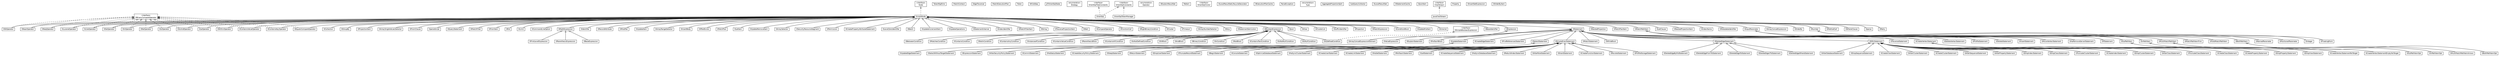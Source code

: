 #!/usr/local/bin/dot
#
# Class diagram 
# Generated by UMLGraph version R5_6-24-gf6e263 (http://www.umlgraph.org/)
#

digraph G {
	edge [fontname="Helvetica",fontsize=10,labelfontname="Helvetica",labelfontsize=10];
	node [fontname="Helvetica",fontsize=10,shape=plaintext];
	nodesep=0.25;
	ranksep=0.5;
	// com.orientechnologies.orient.core.sql.parser.OAlterRoleStatement
	c199410 [label=<<table title="com.orientechnologies.orient.core.sql.parser.OAlterRoleStatement" border="0" cellborder="1" cellspacing="0" cellpadding="2" port="p" href="./OAlterRoleStatement.html">
		<tr><td><table border="0" cellspacing="0" cellpadding="1">
<tr><td align="center" balign="center"> OAlterRoleStatement </td></tr>
		</table></td></tr>
		</table>>, URL="./OAlterRoleStatement.html", fontname="Helvetica", fontcolor="black", fontsize=10.0];
	// com.orientechnologies.orient.core.sql.parser.OFirstLevelExpression
	c199411 [label=<<table title="com.orientechnologies.orient.core.sql.parser.OFirstLevelExpression" border="0" cellborder="1" cellspacing="0" cellpadding="2" port="p" href="./OFirstLevelExpression.html">
		<tr><td><table border="0" cellspacing="0" cellpadding="1">
<tr><td align="center" balign="center"> OFirstLevelExpression </td></tr>
		</table></td></tr>
		</table>>, URL="./OFirstLevelExpression.html", fontname="Helvetica", fontcolor="black", fontsize=10.0];
	// com.orientechnologies.orient.core.sql.parser.TokenMgrError
	c199412 [label=<<table title="com.orientechnologies.orient.core.sql.parser.TokenMgrError" border="0" cellborder="1" cellspacing="0" cellpadding="2" port="p" href="./TokenMgrError.html">
		<tr><td><table border="0" cellspacing="0" cellpadding="1">
<tr><td align="center" balign="center"> TokenMgrError </td></tr>
		</table></td></tr>
		</table>>, URL="./TokenMgrError.html", fontname="Helvetica", fontcolor="black", fontsize=10.0];
	// com.orientechnologies.orient.core.sql.parser.ODeleteEdgeVToStatement
	c199413 [label=<<table title="com.orientechnologies.orient.core.sql.parser.ODeleteEdgeVToStatement" border="0" cellborder="1" cellspacing="0" cellpadding="2" port="p" href="./ODeleteEdgeVToStatement.html">
		<tr><td><table border="0" cellspacing="0" cellpadding="1">
<tr><td align="center" balign="center"> ODeleteEdgeVToStatement </td></tr>
		</table></td></tr>
		</table>>, URL="./ODeleteEdgeVToStatement.html", fontname="Helvetica", fontcolor="black", fontsize=10.0];
	// com.orientechnologies.orient.core.sql.parser.OMatchPathItem
	c199414 [label=<<table title="com.orientechnologies.orient.core.sql.parser.OMatchPathItem" border="0" cellborder="1" cellspacing="0" cellpadding="2" port="p" href="./OMatchPathItem.html">
		<tr><td><table border="0" cellspacing="0" cellpadding="1">
<tr><td align="center" balign="center"> OMatchPathItem </td></tr>
		</table></td></tr>
		</table>>, URL="./OMatchPathItem.html", fontname="Helvetica", fontcolor="black", fontsize=10.0];
	// com.orientechnologies.orient.core.sql.parser.OEqualsCompareOperator
	c199415 [label=<<table title="com.orientechnologies.orient.core.sql.parser.OEqualsCompareOperator" border="0" cellborder="1" cellspacing="0" cellpadding="2" port="p" href="./OEqualsCompareOperator.html">
		<tr><td><table border="0" cellspacing="0" cellpadding="1">
<tr><td align="center" balign="center"> OEqualsCompareOperator </td></tr>
		</table></td></tr>
		</table>>, URL="./OEqualsCompareOperator.html", fontname="Helvetica", fontcolor="black", fontsize=10.0];
	// com.orientechnologies.orient.core.sql.parser.Node
	c199416 [label=<<table title="com.orientechnologies.orient.core.sql.parser.Node" border="0" cellborder="1" cellspacing="0" cellpadding="2" port="p" href="./Node.html">
		<tr><td><table border="0" cellspacing="0" cellpadding="1">
<tr><td align="center" balign="center"> &#171;interface&#187; </td></tr>
<tr><td align="center" balign="center"> Node </td></tr>
		</table></td></tr>
		</table>>, URL="./Node.html", fontname="Helvetica", fontcolor="black", fontsize=10.0];
	// com.orientechnologies.orient.core.sql.parser.OCreatePropertyStatement
	c199417 [label=<<table title="com.orientechnologies.orient.core.sql.parser.OCreatePropertyStatement" border="0" cellborder="1" cellspacing="0" cellpadding="2" port="p" href="./OCreatePropertyStatement.html">
		<tr><td><table border="0" cellspacing="0" cellpadding="1">
<tr><td align="center" balign="center"> OCreatePropertyStatement </td></tr>
		</table></td></tr>
		</table>>, URL="./OCreatePropertyStatement.html", fontname="Helvetica", fontcolor="black", fontsize=10.0];
	// com.orientechnologies.orient.core.sql.parser.OInCondition
	c199418 [label=<<table title="com.orientechnologies.orient.core.sql.parser.OInCondition" border="0" cellborder="1" cellspacing="0" cellpadding="2" port="p" href="./OInCondition.html">
		<tr><td><table border="0" cellspacing="0" cellpadding="1">
<tr><td align="center" balign="center"> OInCondition </td></tr>
		</table></td></tr>
		</table>>, URL="./OInCondition.html", fontname="Helvetica", fontcolor="black", fontsize=10.0];
	// com.orientechnologies.orient.core.sql.parser.ONotBlock
	c199419 [label=<<table title="com.orientechnologies.orient.core.sql.parser.ONotBlock" border="0" cellborder="1" cellspacing="0" cellpadding="2" port="p" href="./ONotBlock.html">
		<tr><td><table border="0" cellspacing="0" cellpadding="1">
<tr><td align="center" balign="center"> ONotBlock </td></tr>
		</table></td></tr>
		</table>>, URL="./ONotBlock.html", fontname="Helvetica", fontcolor="black", fontsize=10.0];
	// com.orientechnologies.orient.core.sql.parser.OMatchStatement
	c199420 [label=<<table title="com.orientechnologies.orient.core.sql.parser.OMatchStatement" border="0" cellborder="1" cellspacing="0" cellpadding="2" port="p" href="./OMatchStatement.html">
		<tr><td><table border="0" cellspacing="0" cellpadding="1">
<tr><td align="center" balign="center"> OMatchStatement </td></tr>
		</table></td></tr>
		</table>>, URL="./OMatchStatement.html", fontname="Helvetica", fontcolor="black", fontsize=10.0];
	// com.orientechnologies.orient.core.sql.parser.OMatchStatement.MatchContext
	c199421 [label=<<table title="com.orientechnologies.orient.core.sql.parser.OMatchStatement.MatchContext" border="0" cellborder="1" cellspacing="0" cellpadding="2" port="p" href="./OMatchStatement.MatchContext.html">
		<tr><td><table border="0" cellspacing="0" cellpadding="1">
<tr><td align="center" balign="center"> MatchContext </td></tr>
		</table></td></tr>
		</table>>, URL="./OMatchStatement.MatchContext.html", fontname="Helvetica", fontcolor="black", fontsize=10.0];
	// com.orientechnologies.orient.core.sql.parser.OMatchStatement.EdgeTraversal
	c199422 [label=<<table title="com.orientechnologies.orient.core.sql.parser.OMatchStatement.EdgeTraversal" border="0" cellborder="1" cellspacing="0" cellpadding="2" port="p" href="./OMatchStatement.EdgeTraversal.html">
		<tr><td><table border="0" cellspacing="0" cellpadding="1">
<tr><td align="center" balign="center"> EdgeTraversal </td></tr>
		</table></td></tr>
		</table>>, URL="./OMatchStatement.EdgeTraversal.html", fontname="Helvetica", fontcolor="black", fontsize=10.0];
	// com.orientechnologies.orient.core.sql.parser.OMatchStatement.MatchExecutionPlan
	c199423 [label=<<table title="com.orientechnologies.orient.core.sql.parser.OMatchStatement.MatchExecutionPlan" border="0" cellborder="1" cellspacing="0" cellpadding="2" port="p" href="./OMatchStatement.MatchExecutionPlan.html">
		<tr><td><table border="0" cellspacing="0" cellpadding="1">
<tr><td align="center" balign="center"> MatchExecutionPlan </td></tr>
		</table></td></tr>
		</table>>, URL="./OMatchStatement.MatchExecutionPlan.html", fontname="Helvetica", fontcolor="black", fontsize=10.0];
	// com.orientechnologies.orient.core.sql.parser.ODeleteEdgeWhereStatement
	c199424 [label=<<table title="com.orientechnologies.orient.core.sql.parser.ODeleteEdgeWhereStatement" border="0" cellborder="1" cellspacing="0" cellpadding="2" port="p" href="./ODeleteEdgeWhereStatement.html">
		<tr><td><table border="0" cellspacing="0" cellpadding="1">
<tr><td align="center" balign="center"> ODeleteEdgeWhereStatement </td></tr>
		</table></td></tr>
		</table>>, URL="./ODeleteEdgeWhereStatement.html", fontname="Helvetica", fontcolor="black", fontsize=10.0];
	// com.orientechnologies.orient.core.sql.parser.OContainsTextCondition
	c199425 [label=<<table title="com.orientechnologies.orient.core.sql.parser.OContainsTextCondition" border="0" cellborder="1" cellspacing="0" cellpadding="2" port="p" href="./OContainsTextCondition.html">
		<tr><td><table border="0" cellspacing="0" cellpadding="1">
<tr><td align="center" balign="center"> OContainsTextCondition </td></tr>
		</table></td></tr>
		</table>>, URL="./OContainsTextCondition.html", fontname="Helvetica", fontcolor="black", fontsize=10.0];
	// com.orientechnologies.orient.core.sql.parser.ONestedProjection
	c199426 [label=<<table title="com.orientechnologies.orient.core.sql.parser.ONestedProjection" border="0" cellborder="1" cellspacing="0" cellpadding="2" port="p" href="./ONestedProjection.html">
		<tr><td><table border="0" cellspacing="0" cellpadding="1">
<tr><td align="center" balign="center"> ONestedProjection </td></tr>
		</table></td></tr>
		</table>>, URL="./ONestedProjection.html", fontname="Helvetica", fontcolor="black", fontsize=10.0];
	// com.orientechnologies.orient.core.sql.parser.OBinaryCompareOperator
	c199427 [label=<<table title="com.orientechnologies.orient.core.sql.parser.OBinaryCompareOperator" border="0" cellborder="1" cellspacing="0" cellpadding="2" port="p" href="./OBinaryCompareOperator.html">
		<tr><td><table border="0" cellspacing="0" cellpadding="1">
<tr><td align="center" balign="center"> &#171;interface&#187; </td></tr>
<tr><td align="center" balign="center"> OBinaryCompareOperator </td></tr>
		</table></td></tr>
		</table>>, URL="./OBinaryCompareOperator.html", fontname="Helvetica", fontcolor="black", fontsize=10.0];
	// com.orientechnologies.orient.core.sql.parser.OIsNotNullCondition
	c199428 [label=<<table title="com.orientechnologies.orient.core.sql.parser.OIsNotNullCondition" border="0" cellborder="1" cellspacing="0" cellpadding="2" port="p" href="./OIsNotNullCondition.html">
		<tr><td><table border="0" cellspacing="0" cellpadding="1">
<tr><td align="center" balign="center"> OIsNotNullCondition </td></tr>
		</table></td></tr>
		</table>>, URL="./OIsNotNullCondition.html", fontname="Helvetica", fontcolor="black", fontsize=10.0];
	// com.orientechnologies.orient.core.sql.parser.OBothPathItemOpt
	c199429 [label=<<table title="com.orientechnologies.orient.core.sql.parser.OBothPathItemOpt" border="0" cellborder="1" cellspacing="0" cellpadding="2" port="p" href="./OBothPathItemOpt.html">
		<tr><td><table border="0" cellspacing="0" cellpadding="1">
<tr><td align="center" balign="center"> OBothPathItemOpt </td></tr>
		</table></td></tr>
		</table>>, URL="./OBothPathItemOpt.html", fontname="Helvetica", fontcolor="black", fontsize=10.0];
	// com.orientechnologies.orient.core.sql.parser.OFetchPlanItem
	c199430 [label=<<table title="com.orientechnologies.orient.core.sql.parser.OFetchPlanItem" border="0" cellborder="1" cellspacing="0" cellpadding="2" port="p" href="./OFetchPlanItem.html">
		<tr><td><table border="0" cellspacing="0" cellpadding="1">
<tr><td align="center" balign="center"> OFetchPlanItem </td></tr>
		</table></td></tr>
		</table>>, URL="./OFetchPlanItem.html", fontname="Helvetica", fontcolor="black", fontsize=10.0];
	// com.orientechnologies.orient.core.sql.parser.OGrantStatement
	c199431 [label=<<table title="com.orientechnologies.orient.core.sql.parser.OGrantStatement" border="0" cellborder="1" cellspacing="0" cellpadding="2" port="p" href="./OGrantStatement.html">
		<tr><td><table border="0" cellspacing="0" cellpadding="1">
<tr><td align="center" balign="center"> OGrantStatement </td></tr>
		</table></td></tr>
		</table>>, URL="./OGrantStatement.html", fontname="Helvetica", fontcolor="black", fontsize=10.0];
	// com.orientechnologies.orient.core.sql.parser.OCreateFunctionStatement
	c199432 [label=<<table title="com.orientechnologies.orient.core.sql.parser.OCreateFunctionStatement" border="0" cellborder="1" cellspacing="0" cellpadding="2" port="p" href="./OCreateFunctionStatement.html">
		<tr><td><table border="0" cellspacing="0" cellpadding="1">
<tr><td align="center" balign="center"> OCreateFunctionStatement </td></tr>
		</table></td></tr>
		</table>>, URL="./OCreateFunctionStatement.html", fontname="Helvetica", fontcolor="black", fontsize=10.0];
	// com.orientechnologies.orient.core.sql.parser.OLetClause
	c199433 [label=<<table title="com.orientechnologies.orient.core.sql.parser.OLetClause" border="0" cellborder="1" cellspacing="0" cellpadding="2" port="p" href="./OLetClause.html">
		<tr><td><table border="0" cellspacing="0" cellpadding="1">
<tr><td align="center" balign="center"> OLetClause </td></tr>
		</table></td></tr>
		</table>>, URL="./OLetClause.html", fontname="Helvetica", fontcolor="black", fontsize=10.0];
	// com.orientechnologies.orient.core.sql.parser.ONestedProjectionItem
	c199434 [label=<<table title="com.orientechnologies.orient.core.sql.parser.ONestedProjectionItem" border="0" cellborder="1" cellspacing="0" cellpadding="2" port="p" href="./ONestedProjectionItem.html">
		<tr><td><table border="0" cellspacing="0" cellpadding="1">
<tr><td align="center" balign="center"> ONestedProjectionItem </td></tr>
		</table></td></tr>
		</table>>, URL="./ONestedProjectionItem.html", fontname="Helvetica", fontcolor="black", fontsize=10.0];
	// com.orientechnologies.orient.core.sql.parser.OOutPathItem
	c199435 [label=<<table title="com.orientechnologies.orient.core.sql.parser.OOutPathItem" border="0" cellborder="1" cellspacing="0" cellpadding="2" port="p" href="./OOutPathItem.html">
		<tr><td><table border="0" cellspacing="0" cellpadding="1">
<tr><td align="center" balign="center"> OOutPathItem </td></tr>
		</table></td></tr>
		</table>>, URL="./OOutPathItem.html", fontname="Helvetica", fontcolor="black", fontsize=10.0];
	// com.orientechnologies.orient.core.sql.parser.OIsNullCondition
	c199436 [label=<<table title="com.orientechnologies.orient.core.sql.parser.OIsNullCondition" border="0" cellborder="1" cellspacing="0" cellpadding="2" port="p" href="./OIsNullCondition.html">
		<tr><td><table border="0" cellspacing="0" cellpadding="1">
<tr><td align="center" balign="center"> OIsNullCondition </td></tr>
		</table></td></tr>
		</table>>, URL="./OIsNullCondition.html", fontname="Helvetica", fontcolor="black", fontsize=10.0];
	// com.orientechnologies.orient.core.sql.parser.OIndexName
	c199437 [label=<<table title="com.orientechnologies.orient.core.sql.parser.OIndexName" border="0" cellborder="1" cellspacing="0" cellpadding="2" port="p" href="./OIndexName.html">
		<tr><td><table border="0" cellspacing="0" cellpadding="1">
<tr><td align="center" balign="center"> OIndexName </td></tr>
		</table></td></tr>
		</table>>, URL="./OIndexName.html", fontname="Helvetica", fontcolor="black", fontsize=10.0];
	// com.orientechnologies.orient.core.sql.parser.OMetadataIdentifier
	c199438 [label=<<table title="com.orientechnologies.orient.core.sql.parser.OMetadataIdentifier" border="0" cellborder="1" cellspacing="0" cellpadding="2" port="p" href="./OMetadataIdentifier.html">
		<tr><td><table border="0" cellspacing="0" cellpadding="1">
<tr><td align="center" balign="center"> OMetadataIdentifier </td></tr>
		</table></td></tr>
		</table>>, URL="./OMetadataIdentifier.html", fontname="Helvetica", fontcolor="black", fontsize=10.0];
	// com.orientechnologies.orient.core.sql.parser.OInPathItem
	c199439 [label=<<table title="com.orientechnologies.orient.core.sql.parser.OInPathItem" border="0" cellborder="1" cellspacing="0" cellpadding="2" port="p" href="./OInPathItem.html">
		<tr><td><table border="0" cellspacing="0" cellpadding="1">
<tr><td align="center" balign="center"> OInPathItem </td></tr>
		</table></td></tr>
		</table>>, URL="./OInPathItem.html", fontname="Helvetica", fontcolor="black", fontsize=10.0];
	// com.orientechnologies.orient.core.sql.parser.Token
	c199440 [label=<<table title="com.orientechnologies.orient.core.sql.parser.Token" border="0" cellborder="1" cellspacing="0" cellpadding="2" port="p" href="./Token.html">
		<tr><td><table border="0" cellspacing="0" cellpadding="1">
<tr><td align="center" balign="center"> Token </td></tr>
		</table></td></tr>
		</table>>, URL="./Token.html", fontname="Helvetica", fontcolor="black", fontsize=10.0];
	// com.orientechnologies.orient.core.sql.parser.ORevokeStatement
	c199441 [label=<<table title="com.orientechnologies.orient.core.sql.parser.ORevokeStatement" border="0" cellborder="1" cellspacing="0" cellpadding="2" port="p" href="./ORevokeStatement.html">
		<tr><td><table border="0" cellspacing="0" cellpadding="1">
<tr><td align="center" balign="center"> ORevokeStatement </td></tr>
		</table></td></tr>
		</table>>, URL="./ORevokeStatement.html", fontname="Helvetica", fontcolor="black", fontsize=10.0];
	// com.orientechnologies.orient.core.sql.parser.OInputParameter
	c199442 [label=<<table title="com.orientechnologies.orient.core.sql.parser.OInputParameter" border="0" cellborder="1" cellspacing="0" cellpadding="2" port="p" href="./OInputParameter.html">
		<tr><td><table border="0" cellspacing="0" cellpadding="1">
<tr><td align="center" balign="center"> OInputParameter </td></tr>
		</table></td></tr>
		</table>>, URL="./OInputParameter.html", fontname="Helvetica", fontcolor="black", fontsize=10.0];
	// com.orientechnologies.orient.core.sql.parser.OArrayConcatExpression
	c199443 [label=<<table title="com.orientechnologies.orient.core.sql.parser.OArrayConcatExpression" border="0" cellborder="1" cellspacing="0" cellpadding="2" port="p" href="./OArrayConcatExpression.html">
		<tr><td><table border="0" cellspacing="0" cellpadding="1">
<tr><td align="center" balign="center"> OArrayConcatExpression </td></tr>
		</table></td></tr>
		</table>>, URL="./OArrayConcatExpression.html", fontname="Helvetica", fontcolor="black", fontsize=10.0];
	// com.orientechnologies.orient.core.sql.parser.OOrderBy
	c199444 [label=<<table title="com.orientechnologies.orient.core.sql.parser.OOrderBy" border="0" cellborder="1" cellspacing="0" cellpadding="2" port="p" href="./OOrderBy.html">
		<tr><td><table border="0" cellspacing="0" cellpadding="1">
<tr><td align="center" balign="center"> OOrderBy </td></tr>
		</table></td></tr>
		</table>>, URL="./OOrderBy.html", fontname="Helvetica", fontcolor="black", fontsize=10.0];
	// com.orientechnologies.orient.core.sql.parser.OGtOperator
	c199445 [label=<<table title="com.orientechnologies.orient.core.sql.parser.OGtOperator" border="0" cellborder="1" cellspacing="0" cellpadding="2" port="p" href="./OGtOperator.html">
		<tr><td><table border="0" cellspacing="0" cellpadding="1">
<tr><td align="center" balign="center"> OGtOperator </td></tr>
		</table></td></tr>
		</table>>, URL="./OGtOperator.html", fontname="Helvetica", fontcolor="black", fontsize=10.0];
	// com.orientechnologies.orient.core.sql.parser.OWhileBlock
	c199446 [label=<<table title="com.orientechnologies.orient.core.sql.parser.OWhileBlock" border="0" cellborder="1" cellspacing="0" cellpadding="2" port="p" href="./OWhileBlock.html">
		<tr><td><table border="0" cellspacing="0" cellpadding="1">
<tr><td align="center" balign="center"> OWhileBlock </td></tr>
		</table></td></tr>
		</table>>, URL="./OWhileBlock.html", fontname="Helvetica", fontcolor="black", fontsize=10.0];
	// com.orientechnologies.orient.core.sql.parser.ONumber
	c199447 [label=<<table title="com.orientechnologies.orient.core.sql.parser.ONumber" border="0" cellborder="1" cellspacing="0" cellpadding="2" port="p" href="./ONumber.html">
		<tr><td><table border="0" cellspacing="0" cellpadding="1">
<tr><td align="center" balign="center"> ONumber </td></tr>
		</table></td></tr>
		</table>>, URL="./ONumber.html", fontname="Helvetica", fontcolor="black", fontsize=10.0];
	// com.orientechnologies.orient.core.sql.parser.WhileStep
	c199448 [label=<<table title="com.orientechnologies.orient.core.sql.parser.WhileStep" border="0" cellborder="1" cellspacing="0" cellpadding="2" port="p" href="./WhileStep.html">
		<tr><td><table border="0" cellspacing="0" cellpadding="1">
<tr><td align="center" balign="center"> WhileStep </td></tr>
		</table></td></tr>
		</table>>, URL="./WhileStep.html", fontname="Helvetica", fontcolor="black", fontsize=10.0];
	// com.orientechnologies.orient.core.sql.parser.OMethodCall
	c199449 [label=<<table title="com.orientechnologies.orient.core.sql.parser.OMethodCall" border="0" cellborder="1" cellspacing="0" cellpadding="2" port="p" href="./OMethodCall.html">
		<tr><td><table border="0" cellspacing="0" cellpadding="1">
<tr><td align="center" balign="center"> OMethodCall </td></tr>
		</table></td></tr>
		</table>>, URL="./OMethodCall.html", fontname="Helvetica", fontcolor="black", fontsize=10.0];
	// com.orientechnologies.orient.core.sql.parser.OBetweenCondition
	c199450 [label=<<table title="com.orientechnologies.orient.core.sql.parser.OBetweenCondition" border="0" cellborder="1" cellspacing="0" cellpadding="2" port="p" href="./OBetweenCondition.html">
		<tr><td><table border="0" cellspacing="0" cellpadding="1">
<tr><td align="center" balign="center"> OBetweenCondition </td></tr>
		</table></td></tr>
		</table>>, URL="./OBetweenCondition.html", fontname="Helvetica", fontcolor="black", fontsize=10.0];
	// com.orientechnologies.orient.core.sql.parser.ONearOperator
	c199451 [label=<<table title="com.orientechnologies.orient.core.sql.parser.ONearOperator" border="0" cellborder="1" cellspacing="0" cellpadding="2" port="p" href="./ONearOperator.html">
		<tr><td><table border="0" cellspacing="0" cellpadding="1">
<tr><td align="center" balign="center"> ONearOperator </td></tr>
		</table></td></tr>
		</table>>, URL="./ONearOperator.html", fontname="Helvetica", fontcolor="black", fontsize=10.0];
	// com.orientechnologies.orient.core.sql.parser.OProfileStorageStatement
	c199452 [label=<<table title="com.orientechnologies.orient.core.sql.parser.OProfileStorageStatement" border="0" cellborder="1" cellspacing="0" cellpadding="2" port="p" href="./OProfileStorageStatement.html">
		<tr><td><table border="0" cellspacing="0" cellpadding="1">
<tr><td align="center" balign="center"> OProfileStorageStatement </td></tr>
		</table></td></tr>
		</table>>, URL="./OProfileStorageStatement.html", fontname="Helvetica", fontcolor="black", fontsize=10.0];
	// com.orientechnologies.orient.core.sql.parser.OWhereClause
	c199453 [label=<<table title="com.orientechnologies.orient.core.sql.parser.OWhereClause" border="0" cellborder="1" cellspacing="0" cellpadding="2" port="p" href="./OWhereClause.html">
		<tr><td><table border="0" cellspacing="0" cellpadding="1">
<tr><td align="center" balign="center"> OWhereClause </td></tr>
		</table></td></tr>
		</table>>, URL="./OWhereClause.html", fontname="Helvetica", fontcolor="black", fontsize=10.0];
	// com.orientechnologies.orient.core.sql.parser.JJTOrientSqlState
	c199454 [label=<<table title="com.orientechnologies.orient.core.sql.parser.JJTOrientSqlState" border="0" cellborder="1" cellspacing="0" cellpadding="2" port="p" href="./JJTOrientSqlState.html">
		<tr><td><table border="0" cellspacing="0" cellpadding="1">
<tr><td align="center" balign="center"> JJTOrientSqlState </td></tr>
		</table></td></tr>
		</table>>, URL="./JJTOrientSqlState.html", fontname="Helvetica", fontcolor="black", fontsize=10.0];
	// com.orientechnologies.orient.core.sql.parser.OExpressionStatement
	c199455 [label=<<table title="com.orientechnologies.orient.core.sql.parser.OExpressionStatement" border="0" cellborder="1" cellspacing="0" cellpadding="2" port="p" href="./OExpressionStatement.html">
		<tr><td><table border="0" cellspacing="0" cellpadding="1">
<tr><td align="center" balign="center"> OExpressionStatement </td></tr>
		</table></td></tr>
		</table>>, URL="./OExpressionStatement.html", fontname="Helvetica", fontcolor="black", fontsize=10.0];
	// com.orientechnologies.orient.core.sql.parser.OMatchesCondition
	c199456 [label=<<table title="com.orientechnologies.orient.core.sql.parser.OMatchesCondition" border="0" cellborder="1" cellspacing="0" cellpadding="2" port="p" href="./OMatchesCondition.html">
		<tr><td><table border="0" cellspacing="0" cellpadding="1">
<tr><td align="center" balign="center"> OMatchesCondition </td></tr>
		</table></td></tr>
		</table>>, URL="./OMatchesCondition.html", fontname="Helvetica", fontcolor="black", fontsize=10.0];
	// com.orientechnologies.orient.core.sql.parser.Oparse
	c199457 [label=<<table title="com.orientechnologies.orient.core.sql.parser.Oparse" border="0" cellborder="1" cellspacing="0" cellpadding="2" port="p" href="./Oparse.html">
		<tr><td><table border="0" cellspacing="0" cellpadding="1">
<tr><td align="center" balign="center"> Oparse </td></tr>
		</table></td></tr>
		</table>>, URL="./Oparse.html", fontname="Helvetica", fontcolor="black", fontsize=10.0];
	// com.orientechnologies.orient.core.sql.parser.ORetry
	c199458 [label=<<table title="com.orientechnologies.orient.core.sql.parser.ORetry" border="0" cellborder="1" cellspacing="0" cellpadding="2" port="p" href="./ORetry.html">
		<tr><td><table border="0" cellspacing="0" cellpadding="1">
<tr><td align="center" balign="center"> ORetry </td></tr>
		</table></td></tr>
		</table>>, URL="./ORetry.html", fontname="Helvetica", fontcolor="black", fontsize=10.0];
	// com.orientechnologies.orient.core.sql.parser.ODropPropertyStatement
	c199459 [label=<<table title="com.orientechnologies.orient.core.sql.parser.ODropPropertyStatement" border="0" cellborder="1" cellspacing="0" cellpadding="2" port="p" href="./ODropPropertyStatement.html">
		<tr><td><table border="0" cellspacing="0" cellpadding="1">
<tr><td align="center" balign="center"> ODropPropertyStatement </td></tr>
		</table></td></tr>
		</table>>, URL="./ODropPropertyStatement.html", fontname="Helvetica", fontcolor="black", fontsize=10.0];
	// com.orientechnologies.orient.core.sql.parser.OIsDefinedCondition
	c199460 [label=<<table title="com.orientechnologies.orient.core.sql.parser.OIsDefinedCondition" border="0" cellborder="1" cellspacing="0" cellpadding="2" port="p" href="./OIsDefinedCondition.html">
		<tr><td><table border="0" cellspacing="0" cellpadding="1">
<tr><td align="center" balign="center"> OIsDefinedCondition </td></tr>
		</table></td></tr>
		</table>>, URL="./OIsDefinedCondition.html", fontname="Helvetica", fontcolor="black", fontsize=10.0];
	// com.orientechnologies.orient.core.sql.parser.ONeqOperator
	c199461 [label=<<table title="com.orientechnologies.orient.core.sql.parser.ONeqOperator" border="0" cellborder="1" cellspacing="0" cellpadding="2" port="p" href="./ONeqOperator.html">
		<tr><td><table border="0" cellspacing="0" cellpadding="1">
<tr><td align="center" balign="center"> ONeqOperator </td></tr>
		</table></td></tr>
		</table>>, URL="./ONeqOperator.html", fontname="Helvetica", fontcolor="black", fontsize=10.0];
	// com.orientechnologies.orient.core.sql.parser.ODeleteEdgeStatement
	c199462 [label=<<table title="com.orientechnologies.orient.core.sql.parser.ODeleteEdgeStatement" border="0" cellborder="1" cellspacing="0" cellpadding="2" port="p" href="./ODeleteEdgeStatement.html">
		<tr><td><table border="0" cellspacing="0" cellpadding="1">
<tr><td align="center" balign="center"> ODeleteEdgeStatement </td></tr>
		</table></td></tr>
		</table>>, URL="./ODeleteEdgeStatement.html", fontname="Helvetica", fontcolor="black", fontsize=10.0];
	// com.orientechnologies.orient.core.sql.parser.OMultiMatchPathItemArrows
	c199463 [label=<<table title="com.orientechnologies.orient.core.sql.parser.OMultiMatchPathItemArrows" border="0" cellborder="1" cellspacing="0" cellpadding="2" port="p" href="./OMultiMatchPathItemArrows.html">
		<tr><td><table border="0" cellspacing="0" cellpadding="1">
<tr><td align="center" balign="center"> OMultiMatchPathItemArrows </td></tr>
		</table></td></tr>
		</table>>, URL="./OMultiMatchPathItemArrows.html", fontname="Helvetica", fontcolor="black", fontsize=10.0];
	// com.orientechnologies.orient.core.sql.parser.OArrayConcatExpressionElement
	c199464 [label=<<table title="com.orientechnologies.orient.core.sql.parser.OArrayConcatExpressionElement" border="0" cellborder="1" cellspacing="0" cellpadding="2" port="p" href="./OArrayConcatExpressionElement.html">
		<tr><td><table border="0" cellspacing="0" cellpadding="1">
<tr><td align="center" balign="center"> OArrayConcatExpressionElement </td></tr>
		</table></td></tr>
		</table>>, URL="./OArrayConcatExpressionElement.html", fontname="Helvetica", fontcolor="black", fontsize=10.0];
	// com.orientechnologies.orient.core.sql.parser.OValueExpression
	c199465 [label=<<table title="com.orientechnologies.orient.core.sql.parser.OValueExpression" border="0" cellborder="1" cellspacing="0" cellpadding="2" port="p" href="./OValueExpression.html">
		<tr><td><table border="0" cellspacing="0" cellpadding="1">
<tr><td align="center" balign="center"> OValueExpression </td></tr>
		</table></td></tr>
		</table>>, URL="./OValueExpression.html", fontname="Helvetica", fontcolor="black", fontsize=10.0];
	// com.orientechnologies.orient.core.sql.parser.OCollection
	c199466 [label=<<table title="com.orientechnologies.orient.core.sql.parser.OCollection" border="0" cellborder="1" cellspacing="0" cellpadding="2" port="p" href="./OCollection.html">
		<tr><td><table border="0" cellspacing="0" cellpadding="1">
<tr><td align="center" balign="center"> OCollection </td></tr>
		</table></td></tr>
		</table>>, URL="./OCollection.html", fontname="Helvetica", fontcolor="black", fontsize=10.0];
	// com.orientechnologies.orient.core.sql.parser.OGroupBy
	c199467 [label=<<table title="com.orientechnologies.orient.core.sql.parser.OGroupBy" border="0" cellborder="1" cellspacing="0" cellpadding="2" port="p" href="./OGroupBy.html">
		<tr><td><table border="0" cellspacing="0" cellpadding="1">
<tr><td align="center" balign="center"> OGroupBy </td></tr>
		</table></td></tr>
		</table>>, URL="./OGroupBy.html", fontname="Helvetica", fontcolor="black", fontsize=10.0];
	// com.orientechnologies.orient.core.sql.parser.ODropViewStatement
	c199468 [label=<<table title="com.orientechnologies.orient.core.sql.parser.ODropViewStatement" border="0" cellborder="1" cellspacing="0" cellpadding="2" port="p" href="./ODropViewStatement.html">
		<tr><td><table border="0" cellspacing="0" cellpadding="1">
<tr><td align="center" balign="center"> ODropViewStatement </td></tr>
		</table></td></tr>
		</table>>, URL="./ODropViewStatement.html", fontname="Helvetica", fontcolor="black", fontsize=10.0];
	// com.orientechnologies.orient.core.sql.parser.OProjectionItem
	c199469 [label=<<table title="com.orientechnologies.orient.core.sql.parser.OProjectionItem" border="0" cellborder="1" cellspacing="0" cellpadding="2" port="p" href="./OProjectionItem.html">
		<tr><td><table border="0" cellspacing="0" cellpadding="1">
<tr><td align="center" balign="center"> OProjectionItem </td></tr>
		</table></td></tr>
		</table>>, URL="./OProjectionItem.html", fontname="Helvetica", fontcolor="black", fontsize=10.0];
	// com.orientechnologies.orient.core.sql.parser.OStatement
	c199470 [label=<<table title="com.orientechnologies.orient.core.sql.parser.OStatement" border="0" cellborder="1" cellspacing="0" cellpadding="2" port="p" href="./OStatement.html">
		<tr><td><table border="0" cellspacing="0" cellpadding="1">
<tr><td align="center" balign="center"> OStatement </td></tr>
		</table></td></tr>
		</table>>, URL="./OStatement.html", fontname="Helvetica", fontcolor="black", fontsize=10.0];
	// com.orientechnologies.orient.core.sql.parser.ODDLStatement
	c199471 [label=<<table title="com.orientechnologies.orient.core.sql.parser.ODDLStatement" border="0" cellborder="1" cellspacing="0" cellpadding="2" port="p" href="./ODDLStatement.html">
		<tr><td><table border="0" cellspacing="0" cellpadding="1">
<tr><td align="center" balign="center"><font face="Helvetica-Oblique"> ODDLStatement </font></td></tr>
		</table></td></tr>
		</table>>, URL="./ODDLStatement.html", fontname="Helvetica", fontcolor="black", fontsize=10.0];
	// com.orientechnologies.orient.core.sql.parser.OAlterDatabaseStatement
	c199472 [label=<<table title="com.orientechnologies.orient.core.sql.parser.OAlterDatabaseStatement" border="0" cellborder="1" cellspacing="0" cellpadding="2" port="p" href="./OAlterDatabaseStatement.html">
		<tr><td><table border="0" cellspacing="0" cellpadding="1">
<tr><td align="center" balign="center"> OAlterDatabaseStatement </td></tr>
		</table></td></tr>
		</table>>, URL="./OAlterDatabaseStatement.html", fontname="Helvetica", fontcolor="black", fontsize=10.0];
	// com.orientechnologies.orient.core.sql.parser.ONamedParameter
	c199473 [label=<<table title="com.orientechnologies.orient.core.sql.parser.ONamedParameter" border="0" cellborder="1" cellspacing="0" cellpadding="2" port="p" href="./ONamedParameter.html">
		<tr><td><table border="0" cellspacing="0" cellpadding="1">
<tr><td align="center" balign="center"> ONamedParameter </td></tr>
		</table></td></tr>
		</table>>, URL="./ONamedParameter.html", fontname="Helvetica", fontcolor="black", fontsize=10.0];
	// com.orientechnologies.orient.core.sql.parser.OTraverseStatement
	c199474 [label=<<table title="com.orientechnologies.orient.core.sql.parser.OTraverseStatement" border="0" cellborder="1" cellspacing="0" cellpadding="2" port="p" href="./OTraverseStatement.html">
		<tr><td><table border="0" cellspacing="0" cellpadding="1">
<tr><td align="center" balign="center"> OTraverseStatement </td></tr>
		</table></td></tr>
		</table>>, URL="./OTraverseStatement.html", fontname="Helvetica", fontcolor="black", fontsize=10.0];
	// com.orientechnologies.orient.core.sql.parser.OTraverseStatement.Strategy
	c199475 [label=<<table title="com.orientechnologies.orient.core.sql.parser.OTraverseStatement.Strategy" border="0" cellborder="1" cellspacing="0" cellpadding="2" port="p" href="./OTraverseStatement.Strategy.html">
		<tr><td><table border="0" cellspacing="0" cellpadding="1">
<tr><td align="center" balign="center"> &#171;enumeration&#187; </td></tr>
<tr><td align="center" balign="center"> Strategy </td></tr>
		</table></td></tr>
		</table>>, URL="./OTraverseStatement.Strategy.html", fontname="Helvetica", fontcolor="black", fontsize=10.0];
	// com.orientechnologies.orient.core.sql.parser.OArraySingleValuesSelector
	c199476 [label=<<table title="com.orientechnologies.orient.core.sql.parser.OArraySingleValuesSelector" border="0" cellborder="1" cellspacing="0" cellpadding="2" port="p" href="./OArraySingleValuesSelector.html">
		<tr><td><table border="0" cellspacing="0" cellpadding="1">
<tr><td align="center" balign="center"> OArraySingleValuesSelector </td></tr>
		</table></td></tr>
		</table>>, URL="./OArraySingleValuesSelector.html", fontname="Helvetica", fontcolor="black", fontsize=10.0];
	// com.orientechnologies.orient.core.sql.parser.OAlterSecurityPolicyStatement
	c199477 [label=<<table title="com.orientechnologies.orient.core.sql.parser.OAlterSecurityPolicyStatement" border="0" cellborder="1" cellspacing="0" cellpadding="2" port="p" href="./OAlterSecurityPolicyStatement.html">
		<tr><td><table border="0" cellspacing="0" cellpadding="1">
<tr><td align="center" balign="center"> OAlterSecurityPolicyStatement </td></tr>
		</table></td></tr>
		</table>>, URL="./OAlterSecurityPolicyStatement.html", fontname="Helvetica", fontcolor="black", fontsize=10.0];
	// com.orientechnologies.orient.core.sql.parser.OFromClause
	c199478 [label=<<table title="com.orientechnologies.orient.core.sql.parser.OFromClause" border="0" cellborder="1" cellspacing="0" cellpadding="2" port="p" href="./OFromClause.html">
		<tr><td><table border="0" cellspacing="0" cellpadding="1">
<tr><td align="center" balign="center"> OFromClause </td></tr>
		</table></td></tr>
		</table>>, URL="./OFromClause.html", fontname="Helvetica", fontcolor="black", fontsize=10.0];
	// com.orientechnologies.orient.core.sql.parser.OLuceneOperator
	c199479 [label=<<table title="com.orientechnologies.orient.core.sql.parser.OLuceneOperator" border="0" cellborder="1" cellspacing="0" cellpadding="2" port="p" href="./OLuceneOperator.html">
		<tr><td><table border="0" cellspacing="0" cellpadding="1">
<tr><td align="center" balign="center"> OLuceneOperator </td></tr>
		</table></td></tr>
		</table>>, URL="./OLuceneOperator.html", fontname="Helvetica", fontcolor="black", fontsize=10.0];
	// com.orientechnologies.orient.core.sql.parser.OparseScript
	c199480 [label=<<table title="com.orientechnologies.orient.core.sql.parser.OparseScript" border="0" cellborder="1" cellspacing="0" cellpadding="2" port="p" href="./OparseScript.html">
		<tr><td><table border="0" cellspacing="0" cellpadding="1">
<tr><td align="center" balign="center"> OparseScript </td></tr>
		</table></td></tr>
		</table>>, URL="./OparseScript.html", fontname="Helvetica", fontcolor="black", fontsize=10.0];
	// com.orientechnologies.orient.core.sql.parser.OrientSql
	c199481 [label=<<table title="com.orientechnologies.orient.core.sql.parser.OrientSql" border="0" cellborder="1" cellspacing="0" cellpadding="2" port="p" href="./OrientSql.html">
		<tr><td><table border="0" cellspacing="0" cellpadding="1">
<tr><td align="center" balign="center"> OrientSql </td></tr>
		</table></td></tr>
		</table>>, URL="./OrientSql.html", fontname="Helvetica", fontcolor="black", fontsize=10.0];
	// com.orientechnologies.orient.core.sql.parser.OCommitStatement
	c199482 [label=<<table title="com.orientechnologies.orient.core.sql.parser.OCommitStatement" border="0" cellborder="1" cellspacing="0" cellpadding="2" port="p" href="./OCommitStatement.html">
		<tr><td><table border="0" cellspacing="0" cellpadding="1">
<tr><td align="center" balign="center"> OCommitStatement </td></tr>
		</table></td></tr>
		</table>>, URL="./OCommitStatement.html", fontname="Helvetica", fontcolor="black", fontsize=10.0];
	// com.orientechnologies.orient.core.sql.parser.OCreateVertexStatementEmptyNoTarget
	c199483 [label=<<table title="com.orientechnologies.orient.core.sql.parser.OCreateVertexStatementEmptyNoTarget" border="0" cellborder="1" cellspacing="0" cellpadding="2" port="p" href="./OCreateVertexStatementEmptyNoTarget.html">
		<tr><td><table border="0" cellspacing="0" cellpadding="1">
<tr><td align="center" balign="center"> OCreateVertexStatementEmptyNoTarget </td></tr>
		</table></td></tr>
		</table>>, URL="./OCreateVertexStatementEmptyNoTarget.html", fontname="Helvetica", fontcolor="black", fontsize=10.0];
	// com.orientechnologies.orient.core.sql.parser.OContainsCondition
	c199484 [label=<<table title="com.orientechnologies.orient.core.sql.parser.OContainsCondition" border="0" cellborder="1" cellspacing="0" cellpadding="2" port="p" href="./OContainsCondition.html">
		<tr><td><table border="0" cellspacing="0" cellpadding="1">
<tr><td align="center" balign="center"> OContainsCondition </td></tr>
		</table></td></tr>
		</table>>, URL="./OContainsCondition.html", fontname="Helvetica", fontcolor="black", fontsize=10.0];
	// com.orientechnologies.orient.core.sql.parser.ODropSequenceStatement
	c199485 [label=<<table title="com.orientechnologies.orient.core.sql.parser.ODropSequenceStatement" border="0" cellborder="1" cellspacing="0" cellpadding="2" port="p" href="./ODropSequenceStatement.html">
		<tr><td><table border="0" cellspacing="0" cellpadding="1">
<tr><td align="center" balign="center"> ODropSequenceStatement </td></tr>
		</table></td></tr>
		</table>>, URL="./ODropSequenceStatement.html", fontname="Helvetica", fontcolor="black", fontsize=10.0];
	// com.orientechnologies.orient.core.sql.parser.ONotInCondition
	c199486 [label=<<table title="com.orientechnologies.orient.core.sql.parser.ONotInCondition" border="0" cellborder="1" cellspacing="0" cellpadding="2" port="p" href="./ONotInCondition.html">
		<tr><td><table border="0" cellspacing="0" cellpadding="1">
<tr><td align="center" balign="center"> ONotInCondition </td></tr>
		</table></td></tr>
		</table>>, URL="./ONotInCondition.html", fontname="Helvetica", fontcolor="black", fontsize=10.0];
	// com.orientechnologies.orient.core.sql.parser.OHaStatusStatement
	c199487 [label=<<table title="com.orientechnologies.orient.core.sql.parser.OHaStatusStatement" border="0" cellborder="1" cellspacing="0" cellpadding="2" port="p" href="./OHaStatusStatement.html">
		<tr><td><table border="0" cellspacing="0" cellpadding="1">
<tr><td align="center" balign="center"> OHaStatusStatement </td></tr>
		</table></td></tr>
		</table>>, URL="./OHaStatusStatement.html", fontname="Helvetica", fontcolor="black", fontsize=10.0];
	// com.orientechnologies.orient.core.sql.parser.OCreateViewStatement
	c199488 [label=<<table title="com.orientechnologies.orient.core.sql.parser.OCreateViewStatement" border="0" cellborder="1" cellspacing="0" cellpadding="2" port="p" href="./OCreateViewStatement.html">
		<tr><td><table border="0" cellspacing="0" cellpadding="1">
<tr><td align="center" balign="center"> OCreateViewStatement </td></tr>
		</table></td></tr>
		</table>>, URL="./OCreateViewStatement.html", fontname="Helvetica", fontcolor="black", fontsize=10.0];
	// com.orientechnologies.orient.core.sql.parser.OCreateSecurityPolicyStatement
	c199489 [label=<<table title="com.orientechnologies.orient.core.sql.parser.OCreateSecurityPolicyStatement" border="0" cellborder="1" cellspacing="0" cellpadding="2" port="p" href="./OCreateSecurityPolicyStatement.html">
		<tr><td><table border="0" cellspacing="0" cellpadding="1">
<tr><td align="center" balign="center"> OCreateSecurityPolicyStatement </td></tr>
		</table></td></tr>
		</table>>, URL="./OCreateSecurityPolicyStatement.html", fontname="Helvetica", fontcolor="black", fontsize=10.0];
	// com.orientechnologies.orient.core.sql.parser.OQueryStatement
	c199490 [label=<<table title="com.orientechnologies.orient.core.sql.parser.OQueryStatement" border="0" cellborder="1" cellspacing="0" cellpadding="2" port="p" href="./OQueryStatement.html">
		<tr><td><table border="0" cellspacing="0" cellpadding="1">
<tr><td align="center" balign="center"> OQueryStatement </td></tr>
		</table></td></tr>
		</table>>, URL="./OQueryStatement.html", fontname="Helvetica", fontcolor="black", fontsize=10.0];
	// com.orientechnologies.orient.core.sql.parser.OMatchFilter
	c199491 [label=<<table title="com.orientechnologies.orient.core.sql.parser.OMatchFilter" border="0" cellborder="1" cellspacing="0" cellpadding="2" port="p" href="./OMatchFilter.html">
		<tr><td><table border="0" cellspacing="0" cellpadding="1">
<tr><td align="center" balign="center"> OMatchFilter </td></tr>
		</table></td></tr>
		</table>>, URL="./OMatchFilter.html", fontname="Helvetica", fontcolor="black", fontsize=10.0];
	// com.orientechnologies.orient.core.sql.parser.OFromItem
	c199492 [label=<<table title="com.orientechnologies.orient.core.sql.parser.OFromItem" border="0" cellborder="1" cellspacing="0" cellpadding="2" port="p" href="./OFromItem.html">
		<tr><td><table border="0" cellspacing="0" cellpadding="1">
<tr><td align="center" balign="center"> OFromItem </td></tr>
		</table></td></tr>
		</table>>, URL="./OFromItem.html", fontname="Helvetica", fontcolor="black", fontsize=10.0];
	// com.orientechnologies.orient.core.sql.parser.OLikeOperator
	c199493 [label=<<table title="com.orientechnologies.orient.core.sql.parser.OLikeOperator" border="0" cellborder="1" cellspacing="0" cellpadding="2" port="p" href="./OLikeOperator.html">
		<tr><td><table border="0" cellspacing="0" cellpadding="1">
<tr><td align="center" balign="center"> OLikeOperator </td></tr>
		</table></td></tr>
		</table>>, URL="./OLikeOperator.html", fontname="Helvetica", fontcolor="black", fontsize=10.0];
	// com.orientechnologies.orient.core.sql.parser.OSleepStatement
	c199494 [label=<<table title="com.orientechnologies.orient.core.sql.parser.OSleepStatement" border="0" cellborder="1" cellspacing="0" cellpadding="2" port="p" href="./OSleepStatement.html">
		<tr><td><table border="0" cellspacing="0" cellpadding="1">
<tr><td align="center" balign="center"> OSleepStatement </td></tr>
		</table></td></tr>
		</table>>, URL="./OSleepStatement.html", fontname="Helvetica", fontcolor="black", fontsize=10.0];
	// com.orientechnologies.orient.core.sql.parser.OPositionalParameter
	c199495 [label=<<table title="com.orientechnologies.orient.core.sql.parser.OPositionalParameter" border="0" cellborder="1" cellspacing="0" cellpadding="2" port="p" href="./OPositionalParameter.html">
		<tr><td><table border="0" cellspacing="0" cellpadding="1">
<tr><td align="center" balign="center"> OPositionalParameter </td></tr>
		</table></td></tr>
		</table>>, URL="./OPositionalParameter.html", fontname="Helvetica", fontcolor="black", fontsize=10.0];
	// com.orientechnologies.orient.core.sql.parser.ORid
	c199496 [label=<<table title="com.orientechnologies.orient.core.sql.parser.ORid" border="0" cellborder="1" cellspacing="0" cellpadding="2" port="p" href="./ORid.html">
		<tr><td><table border="0" cellspacing="0" cellpadding="1">
<tr><td align="center" balign="center"> ORid </td></tr>
		</table></td></tr>
		</table>>, URL="./ORid.html", fontname="Helvetica", fontcolor="black", fontsize=10.0];
	// com.orientechnologies.orient.core.sql.parser.OLimit
	c199497 [label=<<table title="com.orientechnologies.orient.core.sql.parser.OLimit" border="0" cellborder="1" cellspacing="0" cellpadding="2" port="p" href="./OLimit.html">
		<tr><td><table border="0" cellspacing="0" cellpadding="1">
<tr><td align="center" balign="center"> OLimit </td></tr>
		</table></td></tr>
		</table>>, URL="./OLimit.html", fontname="Helvetica", fontcolor="black", fontsize=10.0];
	// com.orientechnologies.orient.core.sql.parser.OCommandLineOption
	c199498 [label=<<table title="com.orientechnologies.orient.core.sql.parser.OCommandLineOption" border="0" cellborder="1" cellspacing="0" cellpadding="2" port="p" href="./OCommandLineOption.html">
		<tr><td><table border="0" cellspacing="0" cellpadding="1">
<tr><td align="center" balign="center"> OCommandLineOption </td></tr>
		</table></td></tr>
		</table>>, URL="./OCommandLineOption.html", fontname="Helvetica", fontcolor="black", fontsize=10.0];
	// com.orientechnologies.orient.core.sql.parser.OGeOperator
	c199499 [label=<<table title="com.orientechnologies.orient.core.sql.parser.OGeOperator" border="0" cellborder="1" cellspacing="0" cellpadding="2" port="p" href="./OGeOperator.html">
		<tr><td><table border="0" cellspacing="0" cellpadding="1">
<tr><td align="center" balign="center"> OGeOperator </td></tr>
		</table></td></tr>
		</table>>, URL="./OGeOperator.html", fontname="Helvetica", fontcolor="black", fontsize=10.0];
	// com.orientechnologies.orient.core.sql.parser.OMathExpression
	c199500 [label=<<table title="com.orientechnologies.orient.core.sql.parser.OMathExpression" border="0" cellborder="1" cellspacing="0" cellpadding="2" port="p" href="./OMathExpression.html">
		<tr><td><table border="0" cellspacing="0" cellpadding="1">
<tr><td align="center" balign="center"> OMathExpression </td></tr>
		</table></td></tr>
		</table>>, URL="./OMathExpression.html", fontname="Helvetica", fontcolor="black", fontsize=10.0];
	// com.orientechnologies.orient.core.sql.parser.OMathExpression.Operator
	c199501 [label=<<table title="com.orientechnologies.orient.core.sql.parser.OMathExpression.Operator" border="0" cellborder="1" cellspacing="0" cellpadding="2" port="p" href="./OMathExpression.Operator.html">
		<tr><td><table border="0" cellspacing="0" cellpadding="1">
<tr><td align="center" balign="center"> &#171;enumeration&#187; </td></tr>
<tr><td align="center" balign="center"> Operator </td></tr>
		</table></td></tr>
		</table>>, URL="./OMathExpression.Operator.html", fontname="Helvetica", fontcolor="black", fontsize=10.0];
	// com.orientechnologies.orient.core.sql.parser.OContainsAnyCondition
	c199502 [label=<<table title="com.orientechnologies.orient.core.sql.parser.OContainsAnyCondition" border="0" cellborder="1" cellspacing="0" cellpadding="2" port="p" href="./OContainsAnyCondition.html">
		<tr><td><table border="0" cellspacing="0" cellpadding="1">
<tr><td align="center" balign="center"> OContainsAnyCondition </td></tr>
		</table></td></tr>
		</table>>, URL="./OContainsAnyCondition.html", fontname="Helvetica", fontcolor="black", fontsize=10.0];
	// com.orientechnologies.orient.core.sql.parser.OInstanceofCondition
	c199503 [label=<<table title="com.orientechnologies.orient.core.sql.parser.OInstanceofCondition" border="0" cellborder="1" cellspacing="0" cellpadding="2" port="p" href="./OInstanceofCondition.html">
		<tr><td><table border="0" cellspacing="0" cellpadding="1">
<tr><td align="center" balign="center"> OInstanceofCondition </td></tr>
		</table></td></tr>
		</table>>, URL="./OInstanceofCondition.html", fontname="Helvetica", fontcolor="black", fontsize=10.0];
	// com.orientechnologies.orient.core.sql.parser.OInOperator
	c199504 [label=<<table title="com.orientechnologies.orient.core.sql.parser.OInOperator" border="0" cellborder="1" cellspacing="0" cellpadding="2" port="p" href="./OInOperator.html">
		<tr><td><table border="0" cellspacing="0" cellpadding="1">
<tr><td align="center" balign="center"> OInOperator </td></tr>
		</table></td></tr>
		</table>>, URL="./OInOperator.html", fontname="Helvetica", fontcolor="black", fontsize=10.0];
	// com.orientechnologies.orient.core.sql.parser.OIdentifier
	c199505 [label=<<table title="com.orientechnologies.orient.core.sql.parser.OIdentifier" border="0" cellborder="1" cellspacing="0" cellpadding="2" port="p" href="./OIdentifier.html">
		<tr><td><table border="0" cellspacing="0" cellpadding="1">
<tr><td align="center" balign="center"> OIdentifier </td></tr>
		</table></td></tr>
		</table>>, URL="./OIdentifier.html", fontname="Helvetica", fontcolor="black", fontsize=10.0];
	// com.orientechnologies.orient.core.sql.parser.ORecordAttribute
	c199506 [label=<<table title="com.orientechnologies.orient.core.sql.parser.ORecordAttribute" border="0" cellborder="1" cellspacing="0" cellpadding="2" port="p" href="./ORecordAttribute.html">
		<tr><td><table border="0" cellspacing="0" cellpadding="1">
<tr><td align="center" balign="center"> ORecordAttribute </td></tr>
		</table></td></tr>
		</table>>, URL="./ORecordAttribute.html", fontname="Helvetica", fontcolor="black", fontsize=10.0];
	// com.orientechnologies.orient.core.sql.parser.OModifier
	c199507 [label=<<table title="com.orientechnologies.orient.core.sql.parser.OModifier" border="0" cellborder="1" cellspacing="0" cellpadding="2" port="p" href="./OModifier.html">
		<tr><td><table border="0" cellspacing="0" cellpadding="1">
<tr><td align="center" balign="center"> OModifier </td></tr>
		</table></td></tr>
		</table>>, URL="./OModifier.html", fontname="Helvetica", fontcolor="black", fontsize=10.0];
	// com.orientechnologies.orient.core.sql.parser.OCreateVertexStatement
	c199508 [label=<<table title="com.orientechnologies.orient.core.sql.parser.OCreateVertexStatement" border="0" cellborder="1" cellspacing="0" cellpadding="2" port="p" href="./OCreateVertexStatement.html">
		<tr><td><table border="0" cellspacing="0" cellpadding="1">
<tr><td align="center" balign="center"> OCreateVertexStatement </td></tr>
		</table></td></tr>
		</table>>, URL="./OCreateVertexStatement.html", fontname="Helvetica", fontcolor="black", fontsize=10.0];
	// com.orientechnologies.orient.core.sql.parser.ODeleteVertexStatement
	c199509 [label=<<table title="com.orientechnologies.orient.core.sql.parser.ODeleteVertexStatement" border="0" cellborder="1" cellspacing="0" cellpadding="2" port="p" href="./ODeleteVertexStatement.html">
		<tr><td><table border="0" cellspacing="0" cellpadding="1">
<tr><td align="center" balign="center"> ODeleteVertexStatement </td></tr>
		</table></td></tr>
		</table>>, URL="./ODeleteVertexStatement.html", fontname="Helvetica", fontcolor="black", fontsize=10.0];
	// com.orientechnologies.orient.core.sql.parser.OUpdateItem
	c199510 [label=<<table title="com.orientechnologies.orient.core.sql.parser.OUpdateItem" border="0" cellborder="1" cellspacing="0" cellpadding="2" port="p" href="./OUpdateItem.html">
		<tr><td><table border="0" cellspacing="0" cellpadding="1">
<tr><td align="center" balign="center"> OUpdateItem </td></tr>
		</table></td></tr>
		</table>>, URL="./OUpdateItem.html", fontname="Helvetica", fontcolor="black", fontsize=10.0];
	// com.orientechnologies.orient.core.sql.parser.OArrayRangeSelector
	c199511 [label=<<table title="com.orientechnologies.orient.core.sql.parser.OArrayRangeSelector" border="0" cellborder="1" cellspacing="0" cellpadding="2" port="p" href="./OArrayRangeSelector.html">
		<tr><td><table border="0" cellspacing="0" cellpadding="1">
<tr><td align="center" balign="center"> OArrayRangeSelector </td></tr>
		</table></td></tr>
		</table>>, URL="./OArrayRangeSelector.html", fontname="Helvetica", fontcolor="black", fontsize=10.0];
	// com.orientechnologies.orient.core.sql.parser.OInsertBody
	c199512 [label=<<table title="com.orientechnologies.orient.core.sql.parser.OInsertBody" border="0" cellborder="1" cellspacing="0" cellpadding="2" port="p" href="./OInsertBody.html">
		<tr><td><table border="0" cellspacing="0" cellpadding="1">
<tr><td align="center" balign="center"> OInsertBody </td></tr>
		</table></td></tr>
		</table>>, URL="./OInsertBody.html", fontname="Helvetica", fontcolor="black", fontsize=10.0];
	// com.orientechnologies.orient.core.sql.parser.OIfNotExists
	c199513 [label=<<table title="com.orientechnologies.orient.core.sql.parser.OIfNotExists" border="0" cellborder="1" cellspacing="0" cellpadding="2" port="p" href="./OIfNotExists.html">
		<tr><td><table border="0" cellspacing="0" cellpadding="1">
<tr><td align="center" balign="center"> OIfNotExists </td></tr>
		</table></td></tr>
		</table>>, URL="./OIfNotExists.html", fontname="Helvetica", fontcolor="black", fontsize=10.0];
	// com.orientechnologies.orient.core.sql.parser.OProfileStatement
	c199514 [label=<<table title="com.orientechnologies.orient.core.sql.parser.OProfileStatement" border="0" cellborder="1" cellspacing="0" cellpadding="2" port="p" href="./OProfileStatement.html">
		<tr><td><table border="0" cellspacing="0" cellpadding="1">
<tr><td align="center" balign="center"> OProfileStatement </td></tr>
		</table></td></tr>
		</table>>, URL="./OProfileStatement.html", fontname="Helvetica", fontcolor="black", fontsize=10.0];
	// com.orientechnologies.orient.core.sql.parser.OAlterClusterStatement
	c199515 [label=<<table title="com.orientechnologies.orient.core.sql.parser.OAlterClusterStatement" border="0" cellborder="1" cellspacing="0" cellpadding="2" port="p" href="./OAlterClusterStatement.html">
		<tr><td><table border="0" cellspacing="0" cellpadding="1">
<tr><td align="center" balign="center"> OAlterClusterStatement </td></tr>
		</table></td></tr>
		</table>>, URL="./OAlterClusterStatement.html", fontname="Helvetica", fontcolor="black", fontsize=10.0];
	// com.orientechnologies.orient.core.sql.parser.OFetchPlan
	c199516 [label=<<table title="com.orientechnologies.orient.core.sql.parser.OFetchPlan" border="0" cellborder="1" cellspacing="0" cellpadding="2" port="p" href="./OFetchPlan.html">
		<tr><td><table border="0" cellspacing="0" cellpadding="1">
<tr><td align="center" balign="center"> OFetchPlan </td></tr>
		</table></td></tr>
		</table>>, URL="./OFetchPlan.html", fontname="Helvetica", fontcolor="black", fontsize=10.0];
	// com.orientechnologies.orient.core.sql.parser.OLetItem
	c199517 [label=<<table title="com.orientechnologies.orient.core.sql.parser.OLetItem" border="0" cellborder="1" cellspacing="0" cellpadding="2" port="p" href="./OLetItem.html">
		<tr><td><table border="0" cellspacing="0" cellpadding="1">
<tr><td align="center" balign="center"> OLetItem </td></tr>
		</table></td></tr>
		</table>>, URL="./OLetItem.html", fontname="Helvetica", fontcolor="black", fontsize=10.0];
	// com.orientechnologies.orient.core.sql.parser.OUpdateEdgeStatement
	c199518 [label=<<table title="com.orientechnologies.orient.core.sql.parser.OUpdateEdgeStatement" border="0" cellborder="1" cellspacing="0" cellpadding="2" port="p" href="./OUpdateEdgeStatement.html">
		<tr><td><table border="0" cellspacing="0" cellpadding="1">
<tr><td align="center" balign="center"> OUpdateEdgeStatement </td></tr>
		</table></td></tr>
		</table>>, URL="./OUpdateEdgeStatement.html", fontname="Helvetica", fontcolor="black", fontsize=10.0];
	// com.orientechnologies.orient.core.sql.parser.OExplainResultSet
	c199519 [label=<<table title="com.orientechnologies.orient.core.sql.parser.OExplainResultSet" border="0" cellborder="1" cellspacing="0" cellpadding="2" port="p" href="./OExplainResultSet.html">
		<tr><td><table border="0" cellspacing="0" cellpadding="1">
<tr><td align="center" balign="center"> OExplainResultSet </td></tr>
		</table></td></tr>
		</table>>, URL="./OExplainResultSet.html", fontname="Helvetica", fontcolor="black", fontsize=10.0];
	// com.orientechnologies.orient.core.sql.parser.ONeOperator
	c199520 [label=<<table title="com.orientechnologies.orient.core.sql.parser.ONeOperator" border="0" cellborder="1" cellspacing="0" cellpadding="2" port="p" href="./ONeOperator.html">
		<tr><td><table border="0" cellspacing="0" cellpadding="1">
<tr><td align="center" balign="center"> ONeOperator </td></tr>
		</table></td></tr>
		</table>>, URL="./ONeOperator.html", fontname="Helvetica", fontcolor="black", fontsize=10.0];
	// com.orientechnologies.orient.core.sql.parser.OCreateClusterStatement
	c199521 [label=<<table title="com.orientechnologies.orient.core.sql.parser.OCreateClusterStatement" border="0" cellborder="1" cellspacing="0" cellpadding="2" port="p" href="./OCreateClusterStatement.html">
		<tr><td><table border="0" cellspacing="0" cellpadding="1">
<tr><td align="center" balign="center"> OCreateClusterStatement </td></tr>
		</table></td></tr>
		</table>>, URL="./OCreateClusterStatement.html", fontname="Helvetica", fontcolor="black", fontsize=10.0];
	// com.orientechnologies.orient.core.sql.parser.Pattern
	c199522 [label=<<table title="com.orientechnologies.orient.core.sql.parser.Pattern" border="0" cellborder="1" cellspacing="0" cellpadding="2" port="p" href="./Pattern.html">
		<tr><td><table border="0" cellspacing="0" cellpadding="1">
<tr><td align="center" balign="center"> Pattern </td></tr>
		</table></td></tr>
		</table>>, URL="./Pattern.html", fontname="Helvetica", fontcolor="black", fontsize=10.0];
	// com.orientechnologies.orient.core.sql.parser.OUpdateRemoveItem
	c199523 [label=<<table title="com.orientechnologies.orient.core.sql.parser.OUpdateRemoveItem" border="0" cellborder="1" cellspacing="0" cellpadding="2" port="p" href="./OUpdateRemoveItem.html">
		<tr><td><table border="0" cellspacing="0" cellpadding="1">
<tr><td align="center" balign="center"> OUpdateRemoveItem </td></tr>
		</table></td></tr>
		</table>>, URL="./OUpdateRemoveItem.html", fontname="Helvetica", fontcolor="black", fontsize=10.0];
	// com.orientechnologies.orient.core.sql.parser.OInPathItemOpt
	c199524 [label=<<table title="com.orientechnologies.orient.core.sql.parser.OInPathItemOpt" border="0" cellborder="1" cellspacing="0" cellpadding="2" port="p" href="./OInPathItemOpt.html">
		<tr><td><table border="0" cellspacing="0" cellpadding="1">
<tr><td align="center" balign="center"> OInPathItemOpt </td></tr>
		</table></td></tr>
		</table>>, URL="./OInPathItemOpt.html", fontname="Helvetica", fontcolor="black", fontsize=10.0];
	// com.orientechnologies.orient.core.sql.parser.OReturnStatement
	c199525 [label=<<table title="com.orientechnologies.orient.core.sql.parser.OReturnStatement" border="0" cellborder="1" cellspacing="0" cellpadding="2" port="p" href="./OReturnStatement.html">
		<tr><td><table border="0" cellspacing="0" cellpadding="1">
<tr><td align="center" balign="center"> OReturnStatement </td></tr>
		</table></td></tr>
		</table>>, URL="./OReturnStatement.html", fontname="Helvetica", fontcolor="black", fontsize=10.0];
	// com.orientechnologies.orient.core.sql.parser.ODropUserStatement
	c199526 [label=<<table title="com.orientechnologies.orient.core.sql.parser.ODropUserStatement" border="0" cellborder="1" cellspacing="0" cellpadding="2" port="p" href="./ODropUserStatement.html">
		<tr><td><table border="0" cellspacing="0" cellpadding="1">
<tr><td align="center" balign="center"> ODropUserStatement </td></tr>
		</table></td></tr>
		</table>>, URL="./ODropUserStatement.html", fontname="Helvetica", fontcolor="black", fontsize=10.0];
	// com.orientechnologies.orient.core.sql.parser.OArraySelector
	c199527 [label=<<table title="com.orientechnologies.orient.core.sql.parser.OArraySelector" border="0" cellborder="1" cellspacing="0" cellpadding="2" port="p" href="./OArraySelector.html">
		<tr><td><table border="0" cellspacing="0" cellpadding="1">
<tr><td align="center" balign="center"> OArraySelector </td></tr>
		</table></td></tr>
		</table>>, URL="./OArraySelector.html", fontname="Helvetica", fontcolor="black", fontsize=10.0];
	// com.orientechnologies.orient.core.sql.parser.OSecurityResourceSegment
	c199528 [label=<<table title="com.orientechnologies.orient.core.sql.parser.OSecurityResourceSegment" border="0" cellborder="1" cellspacing="0" cellpadding="2" port="p" href="./OSecurityResourceSegment.html">
		<tr><td><table border="0" cellspacing="0" cellpadding="1">
<tr><td align="center" balign="center"> OSecurityResourceSegment </td></tr>
		</table></td></tr>
		</table>>, URL="./OSecurityResourceSegment.html", fontname="Helvetica", fontcolor="black", fontsize=10.0];
	// com.orientechnologies.orient.core.sql.parser.OrientSqlVisitor
	c199529 [label=<<table title="com.orientechnologies.orient.core.sql.parser.OrientSqlVisitor" border="0" cellborder="1" cellspacing="0" cellpadding="2" port="p" href="./OrientSqlVisitor.html">
		<tr><td><table border="0" cellspacing="0" cellpadding="1">
<tr><td align="center" balign="center"> &#171;interface&#187; </td></tr>
<tr><td align="center" balign="center"> OrientSqlVisitor </td></tr>
		</table></td></tr>
		</table>>, URL="./OrientSqlVisitor.html", fontname="Helvetica", fontcolor="black", fontsize=10.0];
	// com.orientechnologies.orient.core.sql.parser.OPermission
	c199530 [label=<<table title="com.orientechnologies.orient.core.sql.parser.OPermission" border="0" cellborder="1" cellspacing="0" cellpadding="2" port="p" href="./OPermission.html">
		<tr><td><table border="0" cellspacing="0" cellpadding="1">
<tr><td align="center" balign="center"> OPermission </td></tr>
		</table></td></tr>
		</table>>, URL="./OPermission.html", fontname="Helvetica", fontcolor="black", fontsize=10.0];
	// com.orientechnologies.orient.core.sql.parser.OCreatePropertyAttributeStatement
	c199531 [label=<<table title="com.orientechnologies.orient.core.sql.parser.OCreatePropertyAttributeStatement" border="0" cellborder="1" cellspacing="0" cellpadding="2" port="p" href="./OCreatePropertyAttributeStatement.html">
		<tr><td><table border="0" cellspacing="0" cellpadding="1">
<tr><td align="center" balign="center"> OCreatePropertyAttributeStatement </td></tr>
		</table></td></tr>
		</table>>, URL="./OCreatePropertyAttributeStatement.html", fontname="Helvetica", fontcolor="black", fontsize=10.0];
	// com.orientechnologies.orient.core.sql.parser.OLocalResultSetLifecycleDecorator
	c199532 [label=<<table title="com.orientechnologies.orient.core.sql.parser.OLocalResultSetLifecycleDecorator" border="0" cellborder="1" cellspacing="0" cellpadding="2" port="p" href="./OLocalResultSetLifecycleDecorator.html">
		<tr><td><table border="0" cellspacing="0" cellpadding="1">
<tr><td align="center" balign="center"> OLocalResultSetLifecycleDecorator </td></tr>
		</table></td></tr>
		</table>>, URL="./OLocalResultSetLifecycleDecorator.html", fontname="Helvetica", fontcolor="black", fontsize=10.0];
	// com.orientechnologies.orient.core.sql.parser.OLevelZeroIdentifier
	c199533 [label=<<table title="com.orientechnologies.orient.core.sql.parser.OLevelZeroIdentifier" border="0" cellborder="1" cellspacing="0" cellpadding="2" port="p" href="./OLevelZeroIdentifier.html">
		<tr><td><table border="0" cellspacing="0" cellpadding="1">
<tr><td align="center" balign="center"> OLevelZeroIdentifier </td></tr>
		</table></td></tr>
		</table>>, URL="./OLevelZeroIdentifier.html", fontname="Helvetica", fontcolor="black", fontsize=10.0];
	// com.orientechnologies.orient.core.sql.parser.OBatch
	c199534 [label=<<table title="com.orientechnologies.orient.core.sql.parser.OBatch" border="0" cellborder="1" cellspacing="0" cellpadding="2" port="p" href="./OBatch.html">
		<tr><td><table border="0" cellspacing="0" cellpadding="1">
<tr><td align="center" balign="center"> OBatch </td></tr>
		</table></td></tr>
		</table>>, URL="./OBatch.html", fontname="Helvetica", fontcolor="black", fontsize=10.0];
	// com.orientechnologies.orient.core.sql.parser.OUpdateIncrementItem
	c199535 [label=<<table title="com.orientechnologies.orient.core.sql.parser.OUpdateIncrementItem" border="0" cellborder="1" cellspacing="0" cellpadding="2" port="p" href="./OUpdateIncrementItem.html">
		<tr><td><table border="0" cellspacing="0" cellpadding="1">
<tr><td align="center" balign="center"> OUpdateIncrementItem </td></tr>
		</table></td></tr>
		</table>>, URL="./OUpdateIncrementItem.html", fontname="Helvetica", fontcolor="black", fontsize=10.0];
	// com.orientechnologies.orient.core.sql.parser.ODeleteStatement
	c199536 [label=<<table title="com.orientechnologies.orient.core.sql.parser.ODeleteStatement" border="0" cellborder="1" cellspacing="0" cellpadding="2" port="p" href="./ODeleteStatement.html">
		<tr><td><table border="0" cellspacing="0" cellpadding="1">
<tr><td align="center" balign="center"> ODeleteStatement </td></tr>
		</table></td></tr>
		</table>>, URL="./ODeleteStatement.html", fontname="Helvetica", fontcolor="black", fontsize=10.0];
	// com.orientechnologies.orient.core.sql.parser.OExecutionPlanCache
	c199537 [label=<<table title="com.orientechnologies.orient.core.sql.parser.OExecutionPlanCache" border="0" cellborder="1" cellspacing="0" cellpadding="2" port="p" href="./OExecutionPlanCache.html">
		<tr><td><table border="0" cellspacing="0" cellpadding="1">
<tr><td align="center" balign="center"> OExecutionPlanCache </td></tr>
		</table></td></tr>
		</table>>, URL="./OExecutionPlanCache.html", fontname="Helvetica", fontcolor="black", fontsize=10.0];
	// com.orientechnologies.orient.core.sql.parser.OContainsValueCondition
	c199538 [label=<<table title="com.orientechnologies.orient.core.sql.parser.OContainsValueCondition" border="0" cellborder="1" cellspacing="0" cellpadding="2" port="p" href="./OContainsValueCondition.html">
		<tr><td><table border="0" cellspacing="0" cellpadding="1">
<tr><td align="center" balign="center"> OContainsValueCondition </td></tr>
		</table></td></tr>
		</table>>, URL="./OContainsValueCondition.html", fontname="Helvetica", fontcolor="black", fontsize=10.0];
	// com.orientechnologies.orient.core.sql.parser.OUpdateOperations
	c199539 [label=<<table title="com.orientechnologies.orient.core.sql.parser.OUpdateOperations" border="0" cellborder="1" cellspacing="0" cellpadding="2" port="p" href="./OUpdateOperations.html">
		<tr><td><table border="0" cellspacing="0" cellpadding="1">
<tr><td align="center" balign="center"> OUpdateOperations </td></tr>
		</table></td></tr>
		</table>>, URL="./OUpdateOperations.html", fontname="Helvetica", fontcolor="black", fontsize=10.0];
	// com.orientechnologies.orient.core.sql.parser.ODeleteEdgeByRidStatement
	c199540 [label=<<table title="com.orientechnologies.orient.core.sql.parser.ODeleteEdgeByRidStatement" border="0" cellborder="1" cellspacing="0" cellpadding="2" port="p" href="./ODeleteEdgeByRidStatement.html">
		<tr><td><table border="0" cellspacing="0" cellpadding="1">
<tr><td align="center" balign="center"> ODeleteEdgeByRidStatement </td></tr>
		</table></td></tr>
		</table>>, URL="./ODeleteEdgeByRidStatement.html", fontname="Helvetica", fontcolor="black", fontsize=10.0];
	// com.orientechnologies.orient.core.sql.parser.OTruncateRecordStatement
	c199541 [label=<<table title="com.orientechnologies.orient.core.sql.parser.OTruncateRecordStatement" border="0" cellborder="1" cellspacing="0" cellpadding="2" port="p" href="./OTruncateRecordStatement.html">
		<tr><td><table border="0" cellspacing="0" cellpadding="1">
<tr><td align="center" balign="center"> OTruncateRecordStatement </td></tr>
		</table></td></tr>
		</table>>, URL="./OTruncateRecordStatement.html", fontname="Helvetica", fontcolor="black", fontsize=10.0];
	// com.orientechnologies.orient.core.sql.parser.OLtOperator
	c199542 [label=<<table title="com.orientechnologies.orient.core.sql.parser.OLtOperator" border="0" cellborder="1" cellspacing="0" cellpadding="2" port="p" href="./OLtOperator.html">
		<tr><td><table border="0" cellspacing="0" cellpadding="1">
<tr><td align="center" balign="center"> OLtOperator </td></tr>
		</table></td></tr>
		</table>>, URL="./OLtOperator.html", fontname="Helvetica", fontcolor="black", fontsize=10.0];
	// com.orientechnologies.orient.core.sql.parser.OStatementInternal
	c199543 [label=<<table title="com.orientechnologies.orient.core.sql.parser.OStatementInternal" border="0" cellborder="1" cellspacing="0" cellpadding="2" port="p" href="./OStatementInternal.html">
		<tr><td><table border="0" cellspacing="0" cellpadding="1">
<tr><td align="center" balign="center"> OStatementInternal </td></tr>
		</table></td></tr>
		</table>>, URL="./OStatementInternal.html", fontname="Helvetica", fontcolor="black", fontsize=10.0];
	// com.orientechnologies.orient.core.sql.parser.OMultiMatchPathItem
	c199544 [label=<<table title="com.orientechnologies.orient.core.sql.parser.OMultiMatchPathItem" border="0" cellborder="1" cellspacing="0" cellpadding="2" port="p" href="./OMultiMatchPathItem.html">
		<tr><td><table border="0" cellspacing="0" cellpadding="1">
<tr><td align="center" balign="center"> OMultiMatchPathItem </td></tr>
		</table></td></tr>
		</table>>, URL="./OMultiMatchPathItem.html", fontname="Helvetica", fontcolor="black", fontsize=10.0];
	// com.orientechnologies.orient.core.sql.parser.ParseException
	c199545 [label=<<table title="com.orientechnologies.orient.core.sql.parser.ParseException" border="0" cellborder="1" cellspacing="0" cellpadding="2" port="p" href="./ParseException.html">
		<tr><td><table border="0" cellspacing="0" cellpadding="1">
<tr><td align="center" balign="center"> ParseException </td></tr>
		</table></td></tr>
		</table>>, URL="./ParseException.html", fontname="Helvetica", fontcolor="black", fontsize=10.0];
	// com.orientechnologies.orient.core.sql.parser.OIndexIdentifier
	c199546 [label=<<table title="com.orientechnologies.orient.core.sql.parser.OIndexIdentifier" border="0" cellborder="1" cellspacing="0" cellpadding="2" port="p" href="./OIndexIdentifier.html">
		<tr><td><table border="0" cellspacing="0" cellpadding="1">
<tr><td align="center" balign="center"> OIndexIdentifier </td></tr>
		</table></td></tr>
		</table>>, URL="./OIndexIdentifier.html", fontname="Helvetica", fontcolor="black", fontsize=10.0];
	// com.orientechnologies.orient.core.sql.parser.OIndexIdentifier.Type
	c199547 [label=<<table title="com.orientechnologies.orient.core.sql.parser.OIndexIdentifier.Type" border="0" cellborder="1" cellspacing="0" cellpadding="2" port="p" href="./OIndexIdentifier.Type.html">
		<tr><td><table border="0" cellspacing="0" cellpadding="1">
<tr><td align="center" balign="center"> &#171;enumeration&#187; </td></tr>
<tr><td align="center" balign="center"> Type </td></tr>
		</table></td></tr>
		</table>>, URL="./OIndexIdentifier.Type.html", fontname="Helvetica", fontcolor="black", fontsize=10.0];
	// com.orientechnologies.orient.core.sql.parser.OrientSqlTreeConstants
	c199548 [label=<<table title="com.orientechnologies.orient.core.sql.parser.OrientSqlTreeConstants" border="0" cellborder="1" cellspacing="0" cellpadding="2" port="p" href="./OrientSqlTreeConstants.html">
		<tr><td><table border="0" cellspacing="0" cellpadding="1">
<tr><td align="center" balign="center"> &#171;interface&#187; </td></tr>
<tr><td align="center" balign="center"> OrientSqlTreeConstants </td></tr>
		</table></td></tr>
		</table>>, URL="./OrientSqlTreeConstants.html", fontname="Helvetica", fontcolor="black", fontsize=10.0];
	// com.orientechnologies.orient.core.sql.parser.OMatchFilterItem
	c199549 [label=<<table title="com.orientechnologies.orient.core.sql.parser.OMatchFilterItem" border="0" cellborder="1" cellspacing="0" cellpadding="2" port="p" href="./OMatchFilterItem.html">
		<tr><td><table border="0" cellspacing="0" cellpadding="1">
<tr><td align="center" balign="center"> OMatchFilterItem </td></tr>
		</table></td></tr>
		</table>>, URL="./OMatchFilterItem.html", fontname="Helvetica", fontcolor="black", fontsize=10.0];
	// com.orientechnologies.orient.core.sql.parser.OString
	c199550 [label=<<table title="com.orientechnologies.orient.core.sql.parser.OString" border="0" cellborder="1" cellspacing="0" cellpadding="2" port="p" href="./OString.html">
		<tr><td><table border="0" cellspacing="0" cellpadding="1">
<tr><td align="center" balign="center"> OString </td></tr>
		</table></td></tr>
		</table>>, URL="./OString.html", fontname="Helvetica", fontcolor="black", fontsize=10.0];
	// com.orientechnologies.orient.core.sql.parser.OInsertStatement
	c199551 [label=<<table title="com.orientechnologies.orient.core.sql.parser.OInsertStatement" border="0" cellborder="1" cellspacing="0" cellpadding="2" port="p" href="./OInsertStatement.html">
		<tr><td><table border="0" cellspacing="0" cellpadding="1">
<tr><td align="center" balign="center"> OInsertStatement </td></tr>
		</table></td></tr>
		</table>>, URL="./OInsertStatement.html", fontname="Helvetica", fontcolor="black", fontsize=10.0];
	// com.orientechnologies.orient.core.sql.parser.OBeginStatement
	c199552 [label=<<table title="com.orientechnologies.orient.core.sql.parser.OBeginStatement" border="0" cellborder="1" cellspacing="0" cellpadding="2" port="p" href="./OBeginStatement.html">
		<tr><td><table border="0" cellspacing="0" cellpadding="1">
<tr><td align="center" balign="center"> OBeginStatement </td></tr>
		</table></td></tr>
		</table>>, URL="./OBeginStatement.html", fontname="Helvetica", fontcolor="black", fontsize=10.0];
	// com.orientechnologies.orient.core.sql.parser.OMoveVertexStatement
	c199553 [label=<<table title="com.orientechnologies.orient.core.sql.parser.OMoveVertexStatement" border="0" cellborder="1" cellspacing="0" cellpadding="2" port="p" href="./OMoveVertexStatement.html">
		<tr><td><table border="0" cellspacing="0" cellpadding="1">
<tr><td align="center" balign="center"> OMoveVertexStatement </td></tr>
		</table></td></tr>
		</table>>, URL="./OMoveVertexStatement.html", fontname="Helvetica", fontcolor="black", fontsize=10.0];
	// com.orientechnologies.orient.core.sql.parser.OTraverseProjectionItem
	c199554 [label=<<table title="com.orientechnologies.orient.core.sql.parser.OTraverseProjectionItem" border="0" cellborder="1" cellspacing="0" cellpadding="2" port="p" href="./OTraverseProjectionItem.html">
		<tr><td><table border="0" cellspacing="0" cellpadding="1">
<tr><td align="center" balign="center"> OTraverseProjectionItem </td></tr>
		</table></td></tr>
		</table>>, URL="./OTraverseProjectionItem.html", fontname="Helvetica", fontcolor="black", fontsize=10.0];
	// com.orientechnologies.orient.core.sql.parser.OHaRemoveServerStatement
	c199555 [label=<<table title="com.orientechnologies.orient.core.sql.parser.OHaRemoveServerStatement" border="0" cellborder="1" cellspacing="0" cellpadding="2" port="p" href="./OHaRemoveServerStatement.html">
		<tr><td><table border="0" cellspacing="0" cellpadding="1">
<tr><td align="center" balign="center"> OHaRemoveServerStatement </td></tr>
		</table></td></tr>
		</table>>, URL="./OHaRemoveServerStatement.html", fontname="Helvetica", fontcolor="black", fontsize=10.0];
	// com.orientechnologies.orient.core.sql.parser.OSelectWithoutTargetStatement
	c199556 [label=<<table title="com.orientechnologies.orient.core.sql.parser.OSelectWithoutTargetStatement" border="0" cellborder="1" cellspacing="0" cellpadding="2" port="p" href="./OSelectWithoutTargetStatement.html">
		<tr><td><table border="0" cellspacing="0" cellpadding="1">
<tr><td align="center" balign="center"> OSelectWithoutTargetStatement </td></tr>
		</table></td></tr>
		</table>>, URL="./OSelectWithoutTargetStatement.html", fontname="Helvetica", fontcolor="black", fontsize=10.0];
	// com.orientechnologies.orient.core.sql.parser.OWait
	c199557 [label=<<table title="com.orientechnologies.orient.core.sql.parser.OWait" border="0" cellborder="1" cellspacing="0" cellpadding="2" port="p" href="./OWait.html">
		<tr><td><table border="0" cellspacing="0" cellpadding="1">
<tr><td align="center" balign="center"> OWait </td></tr>
		</table></td></tr>
		</table>>, URL="./OWait.html", fontname="Helvetica", fontcolor="black", fontsize=10.0];
	// com.orientechnologies.orient.core.sql.parser.OConsoleStatement
	c199558 [label=<<table title="com.orientechnologies.orient.core.sql.parser.OConsoleStatement" border="0" cellborder="1" cellspacing="0" cellpadding="2" port="p" href="./OConsoleStatement.html">
		<tr><td><table border="0" cellspacing="0" cellpadding="1">
<tr><td align="center" balign="center"> OConsoleStatement </td></tr>
		</table></td></tr>
		</table>>, URL="./OConsoleStatement.html", fontname="Helvetica", fontcolor="black", fontsize=10.0];
	// com.orientechnologies.orient.core.sql.parser.OOptimizeDatabaseStatement
	c199559 [label=<<table title="com.orientechnologies.orient.core.sql.parser.OOptimizeDatabaseStatement" border="0" cellborder="1" cellspacing="0" cellpadding="2" port="p" href="./OOptimizeDatabaseStatement.html">
		<tr><td><table border="0" cellspacing="0" cellpadding="1">
<tr><td align="center" balign="center"> OOptimizeDatabaseStatement </td></tr>
		</table></td></tr>
		</table>>, URL="./OOptimizeDatabaseStatement.html", fontname="Helvetica", fontcolor="black", fontsize=10.0];
	// com.orientechnologies.orient.core.sql.parser.OHaSyncClusterStatement
	c199560 [label=<<table title="com.orientechnologies.orient.core.sql.parser.OHaSyncClusterStatement" border="0" cellborder="1" cellspacing="0" cellpadding="2" port="p" href="./OHaSyncClusterStatement.html">
		<tr><td><table border="0" cellspacing="0" cellpadding="1">
<tr><td align="center" balign="center"> OHaSyncClusterStatement </td></tr>
		</table></td></tr>
		</table>>, URL="./OHaSyncClusterStatement.html", fontname="Helvetica", fontcolor="black", fontsize=10.0];
	// com.orientechnologies.orient.core.sql.parser.OCompareOperator
	c199561 [label=<<table title="com.orientechnologies.orient.core.sql.parser.OCompareOperator" border="0" cellborder="1" cellspacing="0" cellpadding="2" port="p" href="./OCompareOperator.html">
		<tr><td><table border="0" cellspacing="0" cellpadding="1">
<tr><td align="center" balign="center"> OCompareOperator </td></tr>
		</table></td></tr>
		</table>>, URL="./OCompareOperator.html", fontname="Helvetica", fontcolor="black", fontsize=10.0];
	// com.orientechnologies.orient.core.sql.parser.OrientSqlTokenManager
	c199562 [label=<<table title="com.orientechnologies.orient.core.sql.parser.OrientSqlTokenManager" border="0" cellborder="1" cellspacing="0" cellpadding="2" port="p" href="./OrientSqlTokenManager.html">
		<tr><td><table border="0" cellspacing="0" cellpadding="1">
<tr><td align="center" balign="center"> OrientSqlTokenManager </td></tr>
		</table></td></tr>
		</table>>, URL="./OrientSqlTokenManager.html", fontname="Helvetica", fontcolor="black", fontsize=10.0];
	// com.orientechnologies.orient.core.sql.parser.OCreateUserStatement
	c199563 [label=<<table title="com.orientechnologies.orient.core.sql.parser.OCreateUserStatement" border="0" cellborder="1" cellspacing="0" cellpadding="2" port="p" href="./OCreateUserStatement.html">
		<tr><td><table border="0" cellspacing="0" cellpadding="1">
<tr><td align="center" balign="center"> OCreateUserStatement </td></tr>
		</table></td></tr>
		</table>>, URL="./OCreateUserStatement.html", fontname="Helvetica", fontcolor="black", fontsize=10.0];
	// com.orientechnologies.orient.core.sql.parser.OMatchPathItemFirst
	c199564 [label=<<table title="com.orientechnologies.orient.core.sql.parser.OMatchPathItemFirst" border="0" cellborder="1" cellspacing="0" cellpadding="2" port="p" href="./OMatchPathItemFirst.html">
		<tr><td><table border="0" cellspacing="0" cellpadding="1">
<tr><td align="center" balign="center"> OMatchPathItemFirst </td></tr>
		</table></td></tr>
		</table>>, URL="./OMatchPathItemFirst.html", fontname="Helvetica", fontcolor="black", fontsize=10.0];
	// com.orientechnologies.orient.core.sql.parser.OFunctionCall
	c199565 [label=<<table title="com.orientechnologies.orient.core.sql.parser.OFunctionCall" border="0" cellborder="1" cellspacing="0" cellpadding="2" port="p" href="./OFunctionCall.html">
		<tr><td><table border="0" cellspacing="0" cellpadding="1">
<tr><td align="center" balign="center"> OFunctionCall </td></tr>
		</table></td></tr>
		</table>>, URL="./OFunctionCall.html", fontname="Helvetica", fontcolor="black", fontsize=10.0];
	// com.orientechnologies.orient.core.sql.parser.OSimpleExecStatement
	c199566 [label=<<table title="com.orientechnologies.orient.core.sql.parser.OSimpleExecStatement" border="0" cellborder="1" cellspacing="0" cellpadding="2" port="p" href="./OSimpleExecStatement.html">
		<tr><td><table border="0" cellspacing="0" cellpadding="1">
<tr><td align="center" balign="center"><font face="Helvetica-Oblique"> OSimpleExecStatement </font></td></tr>
		</table></td></tr>
		</table>>, URL="./OSimpleExecStatement.html", fontname="Helvetica", fontcolor="black", fontsize=10.0];
	// com.orientechnologies.orient.core.sql.parser.ODeleteEdgeFromToStatement
	c199567 [label=<<table title="com.orientechnologies.orient.core.sql.parser.ODeleteEdgeFromToStatement" border="0" cellborder="1" cellspacing="0" cellpadding="2" port="p" href="./ODeleteEdgeFromToStatement.html">
		<tr><td><table border="0" cellspacing="0" cellpadding="1">
<tr><td align="center" balign="center"> ODeleteEdgeFromToStatement </td></tr>
		</table></td></tr>
		</table>>, URL="./ODeleteEdgeFromToStatement.html", fontname="Helvetica", fontcolor="black", fontsize=10.0];
	// com.orientechnologies.orient.core.sql.parser.OScAndOperator
	c199568 [label=<<table title="com.orientechnologies.orient.core.sql.parser.OScAndOperator" border="0" cellborder="1" cellspacing="0" cellpadding="2" port="p" href="./OScAndOperator.html">
		<tr><td><table border="0" cellspacing="0" cellpadding="1">
<tr><td align="center" balign="center"> OScAndOperator </td></tr>
		</table></td></tr>
		</table>>, URL="./OScAndOperator.html", fontname="Helvetica", fontcolor="black", fontsize=10.0];
	// com.orientechnologies.orient.core.sql.parser.OParenthesisExpression
	c199569 [label=<<table title="com.orientechnologies.orient.core.sql.parser.OParenthesisExpression" border="0" cellborder="1" cellspacing="0" cellpadding="2" port="p" href="./OParenthesisExpression.html">
		<tr><td><table border="0" cellspacing="0" cellpadding="1">
<tr><td align="center" balign="center"> OParenthesisExpression </td></tr>
		</table></td></tr>
		</table>>, URL="./OParenthesisExpression.html", fontname="Helvetica", fontcolor="black", fontsize=10.0];
	// com.orientechnologies.orient.core.sql.parser.ORightBinaryCondition
	c199570 [label=<<table title="com.orientechnologies.orient.core.sql.parser.ORightBinaryCondition" border="0" cellborder="1" cellspacing="0" cellpadding="2" port="p" href="./ORightBinaryCondition.html">
		<tr><td><table border="0" cellspacing="0" cellpadding="1">
<tr><td align="center" balign="center"> ORightBinaryCondition </td></tr>
		</table></td></tr>
		</table>>, URL="./ORightBinaryCondition.html", fontname="Helvetica", fontcolor="black", fontsize=10.0];
	// com.orientechnologies.orient.core.sql.parser.OAlterSequenceStatement
	c199571 [label=<<table title="com.orientechnologies.orient.core.sql.parser.OAlterSequenceStatement" border="0" cellborder="1" cellspacing="0" cellpadding="2" port="p" href="./OAlterSequenceStatement.html">
		<tr><td><table border="0" cellspacing="0" cellpadding="1">
<tr><td align="center" balign="center"> OAlterSequenceStatement </td></tr>
		</table></td></tr>
		</table>>, URL="./OAlterSequenceStatement.html", fontname="Helvetica", fontcolor="black", fontsize=10.0];
	// com.orientechnologies.orient.core.sql.parser.AggregateProjectionSplit
	c199572 [label=<<table title="com.orientechnologies.orient.core.sql.parser.AggregateProjectionSplit" border="0" cellborder="1" cellspacing="0" cellpadding="2" port="p" href="./AggregateProjectionSplit.html">
		<tr><td><table border="0" cellspacing="0" cellpadding="1">
<tr><td align="center" balign="center"> AggregateProjectionSplit </td></tr>
		</table></td></tr>
		</table>>, URL="./AggregateProjectionSplit.html", fontname="Helvetica", fontcolor="black", fontsize=10.0];
	// com.orientechnologies.orient.core.sql.parser.SimpleNode
	c199573 [label=<<table title="com.orientechnologies.orient.core.sql.parser.SimpleNode" border="0" cellborder="1" cellspacing="0" cellpadding="2" port="p" href="./SimpleNode.html">
		<tr><td><table border="0" cellspacing="0" cellpadding="1">
<tr><td align="center" balign="center"> SimpleNode </td></tr>
		</table></td></tr>
		</table>>, URL="./SimpleNode.html", fontname="Helvetica", fontcolor="black", fontsize=10.0];
	// com.orientechnologies.orient.core.sql.parser.SubQueryCollector
	c199574 [label=<<table title="com.orientechnologies.orient.core.sql.parser.SubQueryCollector" border="0" cellborder="1" cellspacing="0" cellpadding="2" port="p" href="./SubQueryCollector.html">
		<tr><td><table border="0" cellspacing="0" cellpadding="1">
<tr><td align="center" balign="center"> SubQueryCollector </td></tr>
		</table></td></tr>
		</table>>, URL="./SubQueryCollector.html", fontname="Helvetica", fontcolor="black", fontsize=10.0];
	// com.orientechnologies.orient.core.sql.parser.OCluster
	c199575 [label=<<table title="com.orientechnologies.orient.core.sql.parser.OCluster" border="0" cellborder="1" cellspacing="0" cellpadding="2" port="p" href="./OCluster.html">
		<tr><td><table border="0" cellspacing="0" cellpadding="1">
<tr><td align="center" balign="center"> OCluster </td></tr>
		</table></td></tr>
		</table>>, URL="./OCluster.html", fontname="Helvetica", fontcolor="black", fontsize=10.0];
	// com.orientechnologies.orient.core.sql.parser.OTimeout
	c199576 [label=<<table title="com.orientechnologies.orient.core.sql.parser.OTimeout" border="0" cellborder="1" cellspacing="0" cellpadding="2" port="p" href="./OTimeout.html">
		<tr><td><table border="0" cellspacing="0" cellpadding="1">
<tr><td align="center" balign="center"> OTimeout </td></tr>
		</table></td></tr>
		</table>>, URL="./OTimeout.html", fontname="Helvetica", fontcolor="black", fontsize=10.0];
	// com.orientechnologies.orient.core.sql.parser.OLocalResultSet
	c199577 [label=<<table title="com.orientechnologies.orient.core.sql.parser.OLocalResultSet" border="0" cellborder="1" cellspacing="0" cellpadding="2" port="p" href="./OLocalResultSet.html">
		<tr><td><table border="0" cellspacing="0" cellpadding="1">
<tr><td align="center" balign="center"> OLocalResultSet </td></tr>
		</table></td></tr>
		</table>>, URL="./OLocalResultSet.html", fontname="Helvetica", fontcolor="black", fontsize=10.0];
	// com.orientechnologies.orient.core.sql.parser.OBaseExpression
	c199578 [label=<<table title="com.orientechnologies.orient.core.sql.parser.OBaseExpression" border="0" cellborder="1" cellspacing="0" cellpadding="2" port="p" href="./OBaseExpression.html">
		<tr><td><table border="0" cellspacing="0" cellpadding="1">
<tr><td align="center" balign="center"> OBaseExpression </td></tr>
		</table></td></tr>
		</table>>, URL="./OBaseExpression.html", fontname="Helvetica", fontcolor="black", fontsize=10.0];
	// com.orientechnologies.orient.core.sql.parser.OStatementCache
	c199579 [label=<<table title="com.orientechnologies.orient.core.sql.parser.OStatementCache" border="0" cellborder="1" cellspacing="0" cellpadding="2" port="p" href="./OStatementCache.html">
		<tr><td><table border="0" cellspacing="0" cellpadding="1">
<tr><td align="center" balign="center"> OStatementCache </td></tr>
		</table></td></tr>
		</table>>, URL="./OStatementCache.html", fontname="Helvetica", fontcolor="black", fontsize=10.0];
	// com.orientechnologies.orient.core.sql.parser.OIfStatement
	c199580 [label=<<table title="com.orientechnologies.orient.core.sql.parser.OIfStatement" border="0" cellborder="1" cellspacing="0" cellpadding="2" port="p" href="./OIfStatement.html">
		<tr><td><table border="0" cellspacing="0" cellpadding="1">
<tr><td align="center" balign="center"> OIfStatement </td></tr>
		</table></td></tr>
		</table>>, URL="./OIfStatement.html", fontname="Helvetica", fontcolor="black", fontsize=10.0];
	// com.orientechnologies.orient.core.sql.parser.OrientSqlConstants
	c199581 [label=<<table title="com.orientechnologies.orient.core.sql.parser.OrientSqlConstants" border="0" cellborder="1" cellspacing="0" cellpadding="2" port="p" href="./OrientSqlConstants.html">
		<tr><td><table border="0" cellspacing="0" cellpadding="1">
<tr><td align="center" balign="center"> &#171;interface&#187; </td></tr>
<tr><td align="center" balign="center"> OrientSqlConstants </td></tr>
		</table></td></tr>
		</table>>, URL="./OrientSqlConstants.html", fontname="Helvetica", fontcolor="black", fontsize=10.0];
	// com.orientechnologies.orient.core.sql.parser.OParenthesisBlock
	c199582 [label=<<table title="com.orientechnologies.orient.core.sql.parser.OParenthesisBlock" border="0" cellborder="1" cellspacing="0" cellpadding="2" port="p" href="./OParenthesisBlock.html">
		<tr><td><table border="0" cellspacing="0" cellpadding="1">
<tr><td align="center" balign="center"> OParenthesisBlock </td></tr>
		</table></td></tr>
		</table>>, URL="./OParenthesisBlock.html", fontname="Helvetica", fontcolor="black", fontsize=10.0];
	// com.orientechnologies.orient.core.sql.parser.OArrayNumberSelector
	c199583 [label=<<table title="com.orientechnologies.orient.core.sql.parser.OArrayNumberSelector" border="0" cellborder="1" cellspacing="0" cellpadding="2" port="p" href="./OArrayNumberSelector.html">
		<tr><td><table border="0" cellspacing="0" cellpadding="1">
<tr><td align="center" balign="center"> OArrayNumberSelector </td></tr>
		</table></td></tr>
		</table>>, URL="./OArrayNumberSelector.html", fontname="Helvetica", fontcolor="black", fontsize=10.0];
	// com.orientechnologies.orient.core.sql.parser.OFieldMatchPathItem
	c199584 [label=<<table title="com.orientechnologies.orient.core.sql.parser.OFieldMatchPathItem" border="0" cellborder="1" cellspacing="0" cellpadding="2" port="p" href="./OFieldMatchPathItem.html">
		<tr><td><table border="0" cellspacing="0" cellpadding="1">
<tr><td align="center" balign="center"> OFieldMatchPathItem </td></tr>
		</table></td></tr>
		</table>>, URL="./OFieldMatchPathItem.html", fontname="Helvetica", fontcolor="black", fontsize=10.0];
	// com.orientechnologies.orient.core.sql.parser.OExplainStatement
	c199585 [label=<<table title="com.orientechnologies.orient.core.sql.parser.OExplainStatement" border="0" cellborder="1" cellspacing="0" cellpadding="2" port="p" href="./OExplainStatement.html">
		<tr><td><table border="0" cellspacing="0" cellpadding="1">
<tr><td align="center" balign="center"> OExplainStatement </td></tr>
		</table></td></tr>
		</table>>, URL="./OExplainStatement.html", fontname="Helvetica", fontcolor="black", fontsize=10.0];
	// com.orientechnologies.orient.core.sql.parser.OSkip
	c199586 [label=<<table title="com.orientechnologies.orient.core.sql.parser.OSkip" border="0" cellborder="1" cellspacing="0" cellpadding="2" port="p" href="./OSkip.html">
		<tr><td><table border="0" cellspacing="0" cellpadding="1">
<tr><td align="center" balign="center"> OSkip </td></tr>
		</table></td></tr>
		</table>>, URL="./OSkip.html", fontname="Helvetica", fontcolor="black", fontsize=10.0];
	// com.orientechnologies.orient.core.sql.parser.OForEachBlock
	c199587 [label=<<table title="com.orientechnologies.orient.core.sql.parser.OForEachBlock" border="0" cellborder="1" cellspacing="0" cellpadding="2" port="p" href="./OForEachBlock.html">
		<tr><td><table border="0" cellspacing="0" cellpadding="1">
<tr><td align="center" balign="center"> OForEachBlock </td></tr>
		</table></td></tr>
		</table>>, URL="./OForEachBlock.html", fontname="Helvetica", fontcolor="black", fontsize=10.0];
	// com.orientechnologies.orient.core.sql.parser.OCreateLinkStatement
	c199588 [label=<<table title="com.orientechnologies.orient.core.sql.parser.OCreateLinkStatement" border="0" cellborder="1" cellspacing="0" cellpadding="2" port="p" href="./OCreateLinkStatement.html">
		<tr><td><table border="0" cellspacing="0" cellpadding="1">
<tr><td align="center" balign="center"> OCreateLinkStatement </td></tr>
		</table></td></tr>
		</table>>, URL="./OCreateLinkStatement.html", fontname="Helvetica", fontcolor="black", fontsize=10.0];
	// com.orientechnologies.orient.core.sql.parser.OJsonItem
	c199589 [label=<<table title="com.orientechnologies.orient.core.sql.parser.OJsonItem" border="0" cellborder="1" cellspacing="0" cellpadding="2" port="p" href="./OJsonItem.html">
		<tr><td><table border="0" cellspacing="0" cellpadding="1">
<tr><td align="center" balign="center"> OJsonItem </td></tr>
		</table></td></tr>
		</table>>, URL="./OJsonItem.html", fontname="Helvetica", fontcolor="black", fontsize=10.0];
	// com.orientechnologies.orient.core.sql.parser.OStatementSemicolon
	c199590 [label=<<table title="com.orientechnologies.orient.core.sql.parser.OStatementSemicolon" border="0" cellborder="1" cellspacing="0" cellpadding="2" port="p" href="./OStatementSemicolon.html">
		<tr><td><table border="0" cellspacing="0" cellpadding="1">
<tr><td align="center" balign="center"> OStatementSemicolon </td></tr>
		</table></td></tr>
		</table>>, URL="./OStatementSemicolon.html", fontname="Helvetica", fontcolor="black", fontsize=10.0];
	// com.orientechnologies.orient.core.sql.parser.OLeOperator
	c199591 [label=<<table title="com.orientechnologies.orient.core.sql.parser.OLeOperator" border="0" cellborder="1" cellspacing="0" cellpadding="2" port="p" href="./OLeOperator.html">
		<tr><td><table border="0" cellspacing="0" cellpadding="1">
<tr><td align="center" balign="center"> OLeOperator </td></tr>
		</table></td></tr>
		</table>>, URL="./OLeOperator.html", fontname="Helvetica", fontcolor="black", fontsize=10.0];
	// com.orientechnologies.orient.core.sql.parser.OUpdateStatement
	c199592 [label=<<table title="com.orientechnologies.orient.core.sql.parser.OUpdateStatement" border="0" cellborder="1" cellspacing="0" cellpadding="2" port="p" href="./OUpdateStatement.html">
		<tr><td><table border="0" cellspacing="0" cellpadding="1">
<tr><td align="center" balign="center"> OUpdateStatement </td></tr>
		</table></td></tr>
		</table>>, URL="./OUpdateStatement.html", fontname="Helvetica", fontcolor="black", fontsize=10.0];
	// com.orientechnologies.orient.core.sql.parser.OAlterPropertyStatement
	c199593 [label=<<table title="com.orientechnologies.orient.core.sql.parser.OAlterPropertyStatement" border="0" cellborder="1" cellspacing="0" cellpadding="2" port="p" href="./OAlterPropertyStatement.html">
		<tr><td><table border="0" cellspacing="0" cellpadding="1">
<tr><td align="center" balign="center"> OAlterPropertyStatement </td></tr>
		</table></td></tr>
		</table>>, URL="./OAlterPropertyStatement.html", fontname="Helvetica", fontcolor="black", fontsize=10.0];
	// com.orientechnologies.orient.core.sql.parser.OBooleanExpression
	c199594 [label=<<table title="com.orientechnologies.orient.core.sql.parser.OBooleanExpression" border="0" cellborder="1" cellspacing="0" cellpadding="2" port="p" href="./OBooleanExpression.html">
		<tr><td><table border="0" cellspacing="0" cellpadding="1">
<tr><td align="center" balign="center"><font face="Helvetica-Oblique"> OBooleanExpression </font></td></tr>
		</table></td></tr>
		</table>>, URL="./OBooleanExpression.html", fontname="Helvetica", fontcolor="black", fontsize=10.0];
	// com.orientechnologies.orient.core.sql.parser.JavaCharStream
	c199595 [label=<<table title="com.orientechnologies.orient.core.sql.parser.JavaCharStream" border="0" cellborder="1" cellspacing="0" cellpadding="2" port="p" href="./JavaCharStream.html">
		<tr><td><table border="0" cellspacing="0" cellpadding="1">
<tr><td align="center" balign="center"> JavaCharStream </td></tr>
		</table></td></tr>
		</table>>, URL="./JavaCharStream.html", fontname="Helvetica", fontcolor="black", fontsize=10.0];
	// com.orientechnologies.orient.core.sql.parser.OJson
	c199596 [label=<<table title="com.orientechnologies.orient.core.sql.parser.OJson" border="0" cellborder="1" cellspacing="0" cellpadding="2" port="p" href="./OJson.html">
		<tr><td><table border="0" cellspacing="0" cellpadding="1">
<tr><td align="center" balign="center"> OJson </td></tr>
		</table></td></tr>
		</table>>, URL="./OJson.html", fontname="Helvetica", fontcolor="black", fontsize=10.0];
	// com.orientechnologies.orient.core.sql.parser.OInteger
	c199597 [label=<<table title="com.orientechnologies.orient.core.sql.parser.OInteger" border="0" cellborder="1" cellspacing="0" cellpadding="2" port="p" href="./OInteger.html">
		<tr><td><table border="0" cellspacing="0" cellpadding="1">
<tr><td align="center" balign="center"> OInteger </td></tr>
		</table></td></tr>
		</table>>, URL="./OInteger.html", fontname="Helvetica", fontcolor="black", fontsize=10.0];
	// com.orientechnologies.orient.core.sql.parser.ODropIndexStatement
	c199598 [label=<<table title="com.orientechnologies.orient.core.sql.parser.ODropIndexStatement" border="0" cellborder="1" cellspacing="0" cellpadding="2" port="p" href="./ODropIndexStatement.html">
		<tr><td><table border="0" cellspacing="0" cellpadding="1">
<tr><td align="center" balign="center"> ODropIndexStatement </td></tr>
		</table></td></tr>
		</table>>, URL="./ODropIndexStatement.html", fontname="Helvetica", fontcolor="black", fontsize=10.0];
	// com.orientechnologies.orient.core.sql.parser.OAlias
	c199599 [label=<<table title="com.orientechnologies.orient.core.sql.parser.OAlias" border="0" cellborder="1" cellspacing="0" cellpadding="2" port="p" href="./OAlias.html">
		<tr><td><table border="0" cellspacing="0" cellpadding="1">
<tr><td align="center" balign="center"> OAlias </td></tr>
		</table></td></tr>
		</table>>, URL="./OAlias.html", fontname="Helvetica", fontcolor="black", fontsize=10.0];
	// com.orientechnologies.orient.core.sql.parser.OFloatingPoint
	c199600 [label=<<table title="com.orientechnologies.orient.core.sql.parser.OFloatingPoint" border="0" cellborder="1" cellspacing="0" cellpadding="2" port="p" href="./OFloatingPoint.html">
		<tr><td><table border="0" cellspacing="0" cellpadding="1">
<tr><td align="center" balign="center"> OFloatingPoint </td></tr>
		</table></td></tr>
		</table>>, URL="./OFloatingPoint.html", fontname="Helvetica", fontcolor="black", fontsize=10.0];
	// com.orientechnologies.orient.core.sql.parser.ODropClassStatement
	c199601 [label=<<table title="com.orientechnologies.orient.core.sql.parser.ODropClassStatement" border="0" cellborder="1" cellspacing="0" cellpadding="2" port="p" href="./ODropClassStatement.html">
		<tr><td><table border="0" cellspacing="0" cellpadding="1">
<tr><td align="center" balign="center"> ODropClassStatement </td></tr>
		</table></td></tr>
		</table>>, URL="./ODropClassStatement.html", fontname="Helvetica", fontcolor="black", fontsize=10.0];
	// com.orientechnologies.orient.core.sql.parser.OClusterList
	c199602 [label=<<table title="com.orientechnologies.orient.core.sql.parser.OClusterList" border="0" cellborder="1" cellspacing="0" cellpadding="2" port="p" href="./OClusterList.html">
		<tr><td><table border="0" cellspacing="0" cellpadding="1">
<tr><td align="center" balign="center"> OClusterList </td></tr>
		</table></td></tr>
		</table>>, URL="./OClusterList.html", fontname="Helvetica", fontcolor="black", fontsize=10.0];
	// com.orientechnologies.orient.core.sql.parser.OTruncateClusterStatement
	c199603 [label=<<table title="com.orientechnologies.orient.core.sql.parser.OTruncateClusterStatement" border="0" cellborder="1" cellspacing="0" cellpadding="2" port="p" href="./OTruncateClusterStatement.html">
		<tr><td><table border="0" cellspacing="0" cellpadding="1">
<tr><td align="center" balign="center"> OTruncateClusterStatement </td></tr>
		</table></td></tr>
		</table>>, URL="./OTruncateClusterStatement.html", fontname="Helvetica", fontcolor="black", fontsize=10.0];
	// com.orientechnologies.orient.core.sql.parser.OHaSetStatement
	c199604 [label=<<table title="com.orientechnologies.orient.core.sql.parser.OHaSetStatement" border="0" cellborder="1" cellspacing="0" cellpadding="2" port="p" href="./OHaSetStatement.html">
		<tr><td><table border="0" cellspacing="0" cellpadding="1">
<tr><td align="center" balign="center"> OHaSetStatement </td></tr>
		</table></td></tr>
		</table>>, URL="./OHaSetStatement.html", fontname="Helvetica", fontcolor="black", fontsize=10.0];
	// com.orientechnologies.orient.core.sql.parser.OSuffixIdentifier
	c199605 [label=<<table title="com.orientechnologies.orient.core.sql.parser.OSuffixIdentifier" border="0" cellborder="1" cellspacing="0" cellpadding="2" port="p" href="./OSuffixIdentifier.html">
		<tr><td><table border="0" cellspacing="0" cellpadding="1">
<tr><td align="center" balign="center"> OSuffixIdentifier </td></tr>
		</table></td></tr>
		</table>>, URL="./OSuffixIdentifier.html", fontname="Helvetica", fontcolor="black", fontsize=10.0];
	// com.orientechnologies.orient.core.sql.parser.OProjection
	c199606 [label=<<table title="com.orientechnologies.orient.core.sql.parser.OProjection" border="0" cellborder="1" cellspacing="0" cellpadding="2" port="p" href="./OProjection.html">
		<tr><td><table border="0" cellspacing="0" cellpadding="1">
<tr><td align="center" balign="center"> OProjection </td></tr>
		</table></td></tr>
		</table>>, URL="./OProjection.html", fontname="Helvetica", fontcolor="black", fontsize=10.0];
	// com.orientechnologies.orient.core.sql.parser.OBothPathItem
	c199607 [label=<<table title="com.orientechnologies.orient.core.sql.parser.OBothPathItem" border="0" cellborder="1" cellspacing="0" cellpadding="2" port="p" href="./OBothPathItem.html">
		<tr><td><table border="0" cellspacing="0" cellpadding="1">
<tr><td align="center" balign="center"> OBothPathItem </td></tr>
		</table></td></tr>
		</table>>, URL="./OBothPathItem.html", fontname="Helvetica", fontcolor="black", fontsize=10.0];
	// com.orientechnologies.orient.core.sql.parser.OWithinOperator
	c199608 [label=<<table title="com.orientechnologies.orient.core.sql.parser.OWithinOperator" border="0" cellborder="1" cellspacing="0" cellpadding="2" port="p" href="./OWithinOperator.html">
		<tr><td><table border="0" cellspacing="0" cellpadding="1">
<tr><td align="center" balign="center"> OWithinOperator </td></tr>
		</table></td></tr>
		</table>>, URL="./OWithinOperator.html", fontname="Helvetica", fontcolor="black", fontsize=10.0];
	// com.orientechnologies.orient.core.sql.parser.OCreateIndexStatement
	c199609 [label=<<table title="com.orientechnologies.orient.core.sql.parser.OCreateIndexStatement" border="0" cellborder="1" cellspacing="0" cellpadding="2" port="p" href="./OCreateIndexStatement.html">
		<tr><td><table border="0" cellspacing="0" cellpadding="1">
<tr><td align="center" balign="center"> OCreateIndexStatement </td></tr>
		</table></td></tr>
		</table>>, URL="./OCreateIndexStatement.html", fontname="Helvetica", fontcolor="black", fontsize=10.0];
	// com.orientechnologies.orient.core.sql.parser.OCreateIndexStatement.Property
	c199610 [label=<<table title="com.orientechnologies.orient.core.sql.parser.OCreateIndexStatement.Property" border="0" cellborder="1" cellspacing="0" cellpadding="2" port="p" href="./OCreateIndexStatement.Property.html">
		<tr><td><table border="0" cellspacing="0" cellpadding="1">
<tr><td align="center" balign="center"> Property </td></tr>
		</table></td></tr>
		</table>>, URL="./OCreateIndexStatement.Property.html", fontname="Helvetica", fontcolor="black", fontsize=10.0];
	// com.orientechnologies.orient.core.sql.parser.ORollbackStatement
	c199611 [label=<<table title="com.orientechnologies.orient.core.sql.parser.ORollbackStatement" border="0" cellborder="1" cellspacing="0" cellpadding="2" port="p" href="./ORollbackStatement.html">
		<tr><td><table border="0" cellspacing="0" cellpadding="1">
<tr><td align="center" balign="center"> ORollbackStatement </td></tr>
		</table></td></tr>
		</table>>, URL="./ORollbackStatement.html", fontname="Helvetica", fontcolor="black", fontsize=10.0];
	// com.orientechnologies.orient.core.sql.parser.OCreateVertexStatementNoTarget
	c199612 [label=<<table title="com.orientechnologies.orient.core.sql.parser.OCreateVertexStatementNoTarget" border="0" cellborder="1" cellspacing="0" cellpadding="2" port="p" href="./OCreateVertexStatementNoTarget.html">
		<tr><td><table border="0" cellspacing="0" cellpadding="1">
<tr><td align="center" balign="center"> OCreateVertexStatementNoTarget </td></tr>
		</table></td></tr>
		</table>>, URL="./OCreateVertexStatementNoTarget.html", fontname="Helvetica", fontcolor="black", fontsize=10.0];
	// com.orientechnologies.orient.core.sql.parser.ODropClusterStatement
	c199613 [label=<<table title="com.orientechnologies.orient.core.sql.parser.ODropClusterStatement" border="0" cellborder="1" cellspacing="0" cellpadding="2" port="p" href="./ODropClusterStatement.html">
		<tr><td><table border="0" cellspacing="0" cellpadding="1">
<tr><td align="center" balign="center"> ODropClusterStatement </td></tr>
		</table></td></tr>
		</table>>, URL="./ODropClusterStatement.html", fontname="Helvetica", fontcolor="black", fontsize=10.0];
	// com.orientechnologies.orient.core.sql.parser.OContainsAllCondition
	c199614 [label=<<table title="com.orientechnologies.orient.core.sql.parser.OContainsAllCondition" border="0" cellborder="1" cellspacing="0" cellpadding="2" port="p" href="./OContainsAllCondition.html">
		<tr><td><table border="0" cellspacing="0" cellpadding="1">
<tr><td align="center" balign="center"> OContainsAllCondition </td></tr>
		</table></td></tr>
		</table>>, URL="./OContainsAllCondition.html", fontname="Helvetica", fontcolor="black", fontsize=10.0];
	// com.orientechnologies.orient.core.sql.parser.OLetStatement
	c199615 [label=<<table title="com.orientechnologies.orient.core.sql.parser.OLetStatement" border="0" cellborder="1" cellspacing="0" cellpadding="2" port="p" href="./OLetStatement.html">
		<tr><td><table border="0" cellspacing="0" cellpadding="1">
<tr><td align="center" balign="center"> OLetStatement </td></tr>
		</table></td></tr>
		</table>>, URL="./OLetStatement.html", fontname="Helvetica", fontcolor="black", fontsize=10.0];
	// com.orientechnologies.orient.core.sql.parser.OIsNotDefinedCondition
	c199616 [label=<<table title="com.orientechnologies.orient.core.sql.parser.OIsNotDefinedCondition" border="0" cellborder="1" cellspacing="0" cellpadding="2" port="p" href="./OIsNotDefinedCondition.html">
		<tr><td><table border="0" cellspacing="0" cellpadding="1">
<tr><td align="center" balign="center"> OIsNotDefinedCondition </td></tr>
		</table></td></tr>
		</table>>, URL="./OIsNotDefinedCondition.html", fontname="Helvetica", fontcolor="black", fontsize=10.0];
	// com.orientechnologies.orient.core.sql.parser.OCreateSequenceStatement
	c199617 [label=<<table title="com.orientechnologies.orient.core.sql.parser.OCreateSequenceStatement" border="0" cellborder="1" cellspacing="0" cellpadding="2" port="p" href="./OCreateSequenceStatement.html">
		<tr><td><table border="0" cellspacing="0" cellpadding="1">
<tr><td align="center" balign="center"> OCreateSequenceStatement </td></tr>
		</table></td></tr>
		</table>>, URL="./OCreateSequenceStatement.html", fontname="Helvetica", fontcolor="black", fontsize=10.0];
	// com.orientechnologies.orient.core.sql.parser.ODeleteEdgeToStatement
	c199618 [label=<<table title="com.orientechnologies.orient.core.sql.parser.ODeleteEdgeToStatement" border="0" cellborder="1" cellspacing="0" cellpadding="2" port="p" href="./ODeleteEdgeToStatement.html">
		<tr><td><table border="0" cellspacing="0" cellpadding="1">
<tr><td align="center" balign="center"> ODeleteEdgeToStatement </td></tr>
		</table></td></tr>
		</table>>, URL="./ODeleteEdgeToStatement.html", fontname="Helvetica", fontcolor="black", fontsize=10.0];
	// com.orientechnologies.orient.core.sql.parser.OAlterClassStatement
	c199619 [label=<<table title="com.orientechnologies.orient.core.sql.parser.OAlterClassStatement" border="0" cellborder="1" cellspacing="0" cellpadding="2" port="p" href="./OAlterClassStatement.html">
		<tr><td><table border="0" cellspacing="0" cellpadding="1">
<tr><td align="center" balign="center"> OAlterClassStatement </td></tr>
		</table></td></tr>
		</table>>, URL="./OAlterClassStatement.html", fontname="Helvetica", fontcolor="black", fontsize=10.0];
	// com.orientechnologies.orient.core.sql.parser.OSimpleBooleanExpression
	c199620 [label=<<table title="com.orientechnologies.orient.core.sql.parser.OSimpleBooleanExpression" border="0" cellborder="1" cellspacing="0" cellpadding="2" port="p" href="./OSimpleBooleanExpression.html">
		<tr><td><table border="0" cellspacing="0" cellpadding="1">
<tr><td align="center" balign="center"> &#171;interface&#187; </td></tr>
<tr><td align="center" balign="center"> OSimpleBooleanExpression </td></tr>
		</table></td></tr>
		</table>>, URL="./OSimpleBooleanExpression.html", fontname="Helvetica", fontcolor="black", fontsize=10.0];
	// com.orientechnologies.orient.core.sql.parser.OContainsValueOperator
	c199621 [label=<<table title="com.orientechnologies.orient.core.sql.parser.OContainsValueOperator" border="0" cellborder="1" cellspacing="0" cellpadding="2" port="p" href="./OContainsValueOperator.html">
		<tr><td><table border="0" cellspacing="0" cellpadding="1">
<tr><td align="center" balign="center"> OContainsValueOperator </td></tr>
		</table></td></tr>
		</table>>, URL="./OContainsValueOperator.html", fontname="Helvetica", fontcolor="black", fontsize=10.0];
	// com.orientechnologies.orient.core.sql.parser.OOrBlock
	c199622 [label=<<table title="com.orientechnologies.orient.core.sql.parser.OOrBlock" border="0" cellborder="1" cellspacing="0" cellpadding="2" port="p" href="./OOrBlock.html">
		<tr><td><table border="0" cellspacing="0" cellpadding="1">
<tr><td align="center" balign="center"> OOrBlock </td></tr>
		</table></td></tr>
		</table>>, URL="./OOrBlock.html", fontname="Helvetica", fontcolor="black", fontsize=10.0];
	// com.orientechnologies.orient.core.sql.parser.OCreateEdgeStatement
	c199623 [label=<<table title="com.orientechnologies.orient.core.sql.parser.OCreateEdgeStatement" border="0" cellborder="1" cellspacing="0" cellpadding="2" port="p" href="./OCreateEdgeStatement.html">
		<tr><td><table border="0" cellspacing="0" cellpadding="1">
<tr><td align="center" balign="center"> OCreateEdgeStatement </td></tr>
		</table></td></tr>
		</table>>, URL="./OCreateEdgeStatement.html", fontname="Helvetica", fontcolor="black", fontsize=10.0];
	// com.orientechnologies.orient.core.sql.parser.OTruncateClassStatement
	c199624 [label=<<table title="com.orientechnologies.orient.core.sql.parser.OTruncateClassStatement" border="0" cellborder="1" cellspacing="0" cellpadding="2" port="p" href="./OTruncateClassStatement.html">
		<tr><td><table border="0" cellspacing="0" cellpadding="1">
<tr><td align="center" balign="center"> OTruncateClassStatement </td></tr>
		</table></td></tr>
		</table>>, URL="./OTruncateClassStatement.html", fontname="Helvetica", fontcolor="black", fontsize=10.0];
	// com.orientechnologies.orient.core.sql.parser.OMatchExpression
	c199625 [label=<<table title="com.orientechnologies.orient.core.sql.parser.OMatchExpression" border="0" cellborder="1" cellspacing="0" cellpadding="2" port="p" href="./OMatchExpression.html">
		<tr><td><table border="0" cellspacing="0" cellpadding="1">
<tr><td align="center" balign="center"> OMatchExpression </td></tr>
		</table></td></tr>
		</table>>, URL="./OMatchExpression.html", fontname="Helvetica", fontcolor="black", fontsize=10.0];
	// com.orientechnologies.orient.core.sql.parser.CharStream
	c199626 [label=<<table title="com.orientechnologies.orient.core.sql.parser.CharStream" border="0" cellborder="1" cellspacing="0" cellpadding="2" port="p" href="./CharStream.html">
		<tr><td><table border="0" cellspacing="0" cellpadding="1">
<tr><td align="center" balign="center"> &#171;interface&#187; </td></tr>
<tr><td align="center" balign="center"> CharStream </td></tr>
		</table></td></tr>
		</table>>, URL="./CharStream.html", fontname="Helvetica", fontcolor="black", fontsize=10.0];
	// com.orientechnologies.orient.core.sql.parser.OConditionBlock
	c199627 [label=<<table title="com.orientechnologies.orient.core.sql.parser.OConditionBlock" border="0" cellborder="1" cellspacing="0" cellpadding="2" port="p" href="./OConditionBlock.html">
		<tr><td><table border="0" cellspacing="0" cellpadding="1">
<tr><td align="center" balign="center"> OConditionBlock </td></tr>
		</table></td></tr>
		</table>>, URL="./OConditionBlock.html", fontname="Helvetica", fontcolor="black", fontsize=10.0];
	// com.orientechnologies.orient.core.sql.parser.OHaSyncDatabaseStatement
	c199628 [label=<<table title="com.orientechnologies.orient.core.sql.parser.OHaSyncDatabaseStatement" border="0" cellborder="1" cellspacing="0" cellpadding="2" port="p" href="./OHaSyncDatabaseStatement.html">
		<tr><td><table border="0" cellspacing="0" cellpadding="1">
<tr><td align="center" balign="center"> OHaSyncDatabaseStatement </td></tr>
		</table></td></tr>
		</table>>, URL="./OHaSyncDatabaseStatement.html", fontname="Helvetica", fontcolor="black", fontsize=10.0];
	// com.orientechnologies.orient.core.sql.parser.OInsertSetExpression
	c199629 [label=<<table title="com.orientechnologies.orient.core.sql.parser.OInsertSetExpression" border="0" cellborder="1" cellspacing="0" cellpadding="2" port="p" href="./OInsertSetExpression.html">
		<tr><td><table border="0" cellspacing="0" cellpadding="1">
<tr><td align="center" balign="center"> OInsertSetExpression </td></tr>
		</table></td></tr>
		</table>>, URL="./OInsertSetExpression.html", fontname="Helvetica", fontcolor="black", fontsize=10.0];
	// com.orientechnologies.orient.core.sql.parser.OAndBlock
	c199630 [label=<<table title="com.orientechnologies.orient.core.sql.parser.OAndBlock" border="0" cellborder="1" cellspacing="0" cellpadding="2" port="p" href="./OAndBlock.html">
		<tr><td><table border="0" cellspacing="0" cellpadding="1">
<tr><td align="center" balign="center"> OAndBlock </td></tr>
		</table></td></tr>
		</table>>, URL="./OAndBlock.html", fontname="Helvetica", fontcolor="black", fontsize=10.0];
	// com.orientechnologies.orient.core.sql.parser.OCreateClassStatement
	c199631 [label=<<table title="com.orientechnologies.orient.core.sql.parser.OCreateClassStatement" border="0" cellborder="1" cellspacing="0" cellpadding="2" port="p" href="./OCreateClassStatement.html">
		<tr><td><table border="0" cellspacing="0" cellpadding="1">
<tr><td align="center" balign="center"> OCreateClassStatement </td></tr>
		</table></td></tr>
		</table>>, URL="./OCreateClassStatement.html", fontname="Helvetica", fontcolor="black", fontsize=10.0];
	// com.orientechnologies.orient.core.sql.parser.OUpdatePutItem
	c199632 [label=<<table title="com.orientechnologies.orient.core.sql.parser.OUpdatePutItem" border="0" cellborder="1" cellspacing="0" cellpadding="2" port="p" href="./OUpdatePutItem.html">
		<tr><td><table border="0" cellspacing="0" cellpadding="1">
<tr><td align="center" balign="center"> OUpdatePutItem </td></tr>
		</table></td></tr>
		</table>>, URL="./OUpdatePutItem.html", fontname="Helvetica", fontcolor="black", fontsize=10.0];
	// com.orientechnologies.orient.core.sql.parser.OUnwind
	c199633 [label=<<table title="com.orientechnologies.orient.core.sql.parser.OUnwind" border="0" cellborder="1" cellspacing="0" cellpadding="2" port="p" href="./OUnwind.html">
		<tr><td><table border="0" cellspacing="0" cellpadding="1">
<tr><td align="center" balign="center"> OUnwind </td></tr>
		</table></td></tr>
		</table>>, URL="./OUnwind.html", fontname="Helvetica", fontcolor="black", fontsize=10.0];
	// com.orientechnologies.orient.core.sql.parser.OExpression
	c199634 [label=<<table title="com.orientechnologies.orient.core.sql.parser.OExpression" border="0" cellborder="1" cellspacing="0" cellpadding="2" port="p" href="./OExpression.html">
		<tr><td><table border="0" cellspacing="0" cellpadding="1">
<tr><td align="center" balign="center"> OExpression </td></tr>
		</table></td></tr>
		</table>>, URL="./OExpression.html", fontname="Helvetica", fontcolor="black", fontsize=10.0];
	// com.orientechnologies.orient.core.sql.parser.OBinaryCondition
	c199635 [label=<<table title="com.orientechnologies.orient.core.sql.parser.OBinaryCondition" border="0" cellborder="1" cellspacing="0" cellpadding="2" port="p" href="./OBinaryCondition.html">
		<tr><td><table border="0" cellspacing="0" cellpadding="1">
<tr><td align="center" balign="center"> OBinaryCondition </td></tr>
		</table></td></tr>
		</table>>, URL="./OBinaryCondition.html", fontname="Helvetica", fontcolor="black", fontsize=10.0];
	// com.orientechnologies.orient.core.sql.parser.OFindReferencesStatement
	c199636 [label=<<table title="com.orientechnologies.orient.core.sql.parser.OFindReferencesStatement" border="0" cellborder="1" cellspacing="0" cellpadding="2" port="p" href="./OFindReferencesStatement.html">
		<tr><td><table border="0" cellspacing="0" cellpadding="1">
<tr><td align="center" balign="center"> OFindReferencesStatement </td></tr>
		</table></td></tr>
		</table>>, URL="./OFindReferencesStatement.html", fontname="Helvetica", fontcolor="black", fontsize=10.0];
	// com.orientechnologies.orient.core.sql.parser.OSelectStatement
	c199637 [label=<<table title="com.orientechnologies.orient.core.sql.parser.OSelectStatement" border="0" cellborder="1" cellspacing="0" cellpadding="2" port="p" href="./OSelectStatement.html">
		<tr><td><table border="0" cellspacing="0" cellpadding="1">
<tr><td align="center" balign="center"> OSelectStatement </td></tr>
		</table></td></tr>
		</table>>, URL="./OSelectStatement.html", fontname="Helvetica", fontcolor="black", fontsize=10.0];
	// com.orientechnologies.orient.core.sql.parser.OContainsKeyOperator
	c199638 [label=<<table title="com.orientechnologies.orient.core.sql.parser.OContainsKeyOperator" border="0" cellborder="1" cellspacing="0" cellpadding="2" port="p" href="./OContainsKeyOperator.html">
		<tr><td><table border="0" cellspacing="0" cellpadding="1">
<tr><td align="center" balign="center"> OContainsKeyOperator </td></tr>
		</table></td></tr>
		</table>>, URL="./OContainsKeyOperator.html", fontname="Helvetica", fontcolor="black", fontsize=10.0];
	// com.orientechnologies.orient.core.sql.parser.ORebuildIndexStatement
	c199639 [label=<<table title="com.orientechnologies.orient.core.sql.parser.ORebuildIndexStatement" border="0" cellborder="1" cellspacing="0" cellpadding="2" port="p" href="./ORebuildIndexStatement.html">
		<tr><td><table border="0" cellspacing="0" cellpadding="1">
<tr><td align="center" balign="center"> ORebuildIndexStatement </td></tr>
		</table></td></tr>
		</table>>, URL="./ORebuildIndexStatement.html", fontname="Helvetica", fontcolor="black", fontsize=10.0];
	// com.orientechnologies.orient.core.sql.parser.OOrderByItem
	c199640 [label=<<table title="com.orientechnologies.orient.core.sql.parser.OOrderByItem" border="0" cellborder="1" cellspacing="0" cellpadding="2" port="p" href="./OOrderByItem.html">
		<tr><td><table border="0" cellspacing="0" cellpadding="1">
<tr><td align="center" balign="center"> OOrderByItem </td></tr>
		</table></td></tr>
		</table>>, URL="./OOrderByItem.html", fontname="Helvetica", fontcolor="black", fontsize=10.0];
	// com.orientechnologies.orient.core.sql.parser.OBaseIdentifier
	c199641 [label=<<table title="com.orientechnologies.orient.core.sql.parser.OBaseIdentifier" border="0" cellborder="1" cellspacing="0" cellpadding="2" port="p" href="./OBaseIdentifier.html">
		<tr><td><table border="0" cellspacing="0" cellpadding="1">
<tr><td align="center" balign="center"> OBaseIdentifier </td></tr>
		</table></td></tr>
		</table>>, URL="./OBaseIdentifier.html", fontname="Helvetica", fontcolor="black", fontsize=10.0];
	// com.orientechnologies.orient.core.sql.parser.OOutPathItemOpt
	c199642 [label=<<table title="com.orientechnologies.orient.core.sql.parser.OOutPathItemOpt" border="0" cellborder="1" cellspacing="0" cellpadding="2" port="p" href="./OOutPathItemOpt.html">
		<tr><td><table border="0" cellspacing="0" cellpadding="1">
<tr><td align="center" balign="center"> OOutPathItemOpt </td></tr>
		</table></td></tr>
		</table>>, URL="./OOutPathItemOpt.html", fontname="Helvetica", fontcolor="black", fontsize=10.0];
	//com.orientechnologies.orient.core.sql.parser.OAlterRoleStatement extends com.orientechnologies.orient.core.sql.parser.OSimpleExecStatement
	c199566:p -> c199410:p [dir=back,arrowtail=empty];
	//com.orientechnologies.orient.core.sql.parser.OFirstLevelExpression extends com.orientechnologies.orient.core.sql.parser.OMathExpression
	c199500:p -> c199411:p [dir=back,arrowtail=empty];
	//com.orientechnologies.orient.core.sql.parser.ODeleteEdgeVToStatement extends com.orientechnologies.orient.core.sql.parser.ODeleteEdgeStatement
	c199462:p -> c199413:p [dir=back,arrowtail=empty];
	//com.orientechnologies.orient.core.sql.parser.OMatchPathItem extends com.orientechnologies.orient.core.sql.parser.SimpleNode
	c199573:p -> c199414:p [dir=back,arrowtail=empty];
	//com.orientechnologies.orient.core.sql.parser.OEqualsCompareOperator extends com.orientechnologies.orient.core.sql.parser.SimpleNode
	c199573:p -> c199415:p [dir=back,arrowtail=empty];
	//com.orientechnologies.orient.core.sql.parser.OEqualsCompareOperator implements com.orientechnologies.orient.core.sql.parser.OBinaryCompareOperator
	c199427:p -> c199415:p [dir=back,arrowtail=empty,style=dashed];
	//com.orientechnologies.orient.core.sql.parser.OCreatePropertyStatement extends com.orientechnologies.orient.core.sql.parser.ODDLStatement
	c199471:p -> c199417:p [dir=back,arrowtail=empty];
	//com.orientechnologies.orient.core.sql.parser.OInCondition extends com.orientechnologies.orient.core.sql.parser.OBooleanExpression
	c199594:p -> c199418:p [dir=back,arrowtail=empty];
	//com.orientechnologies.orient.core.sql.parser.ONotBlock extends com.orientechnologies.orient.core.sql.parser.OBooleanExpression
	c199594:p -> c199419:p [dir=back,arrowtail=empty];
	//com.orientechnologies.orient.core.sql.parser.OMatchStatement extends com.orientechnologies.orient.core.sql.parser.OStatement
	c199470:p -> c199420:p [dir=back,arrowtail=empty];
	//com.orientechnologies.orient.core.sql.parser.ODeleteEdgeWhereStatement extends com.orientechnologies.orient.core.sql.parser.ODeleteEdgeStatement
	c199462:p -> c199424:p [dir=back,arrowtail=empty];
	//com.orientechnologies.orient.core.sql.parser.OContainsTextCondition extends com.orientechnologies.orient.core.sql.parser.OBooleanExpression
	c199594:p -> c199425:p [dir=back,arrowtail=empty];
	//com.orientechnologies.orient.core.sql.parser.ONestedProjection extends com.orientechnologies.orient.core.sql.parser.SimpleNode
	c199573:p -> c199426:p [dir=back,arrowtail=empty];
	//com.orientechnologies.orient.core.sql.parser.OIsNotNullCondition extends com.orientechnologies.orient.core.sql.parser.OBooleanExpression
	c199594:p -> c199428:p [dir=back,arrowtail=empty];
	//com.orientechnologies.orient.core.sql.parser.OBothPathItemOpt extends com.orientechnologies.orient.core.sql.parser.OBothPathItem
	c199607:p -> c199429:p [dir=back,arrowtail=empty];
	//com.orientechnologies.orient.core.sql.parser.OFetchPlanItem extends com.orientechnologies.orient.core.sql.parser.SimpleNode
	c199573:p -> c199430:p [dir=back,arrowtail=empty];
	//com.orientechnologies.orient.core.sql.parser.OGrantStatement extends com.orientechnologies.orient.core.sql.parser.OSimpleExecStatement
	c199566:p -> c199431:p [dir=back,arrowtail=empty];
	//com.orientechnologies.orient.core.sql.parser.OCreateFunctionStatement extends com.orientechnologies.orient.core.sql.parser.OSimpleExecStatement
	c199566:p -> c199432:p [dir=back,arrowtail=empty];
	//com.orientechnologies.orient.core.sql.parser.OLetClause extends com.orientechnologies.orient.core.sql.parser.SimpleNode
	c199573:p -> c199433:p [dir=back,arrowtail=empty];
	//com.orientechnologies.orient.core.sql.parser.ONestedProjectionItem extends com.orientechnologies.orient.core.sql.parser.SimpleNode
	c199573:p -> c199434:p [dir=back,arrowtail=empty];
	//com.orientechnologies.orient.core.sql.parser.OOutPathItem extends com.orientechnologies.orient.core.sql.parser.OMatchPathItem
	c199414:p -> c199435:p [dir=back,arrowtail=empty];
	//com.orientechnologies.orient.core.sql.parser.OIsNullCondition extends com.orientechnologies.orient.core.sql.parser.OBooleanExpression
	c199594:p -> c199436:p [dir=back,arrowtail=empty];
	//com.orientechnologies.orient.core.sql.parser.OIndexName extends com.orientechnologies.orient.core.sql.parser.SimpleNode
	c199573:p -> c199437:p [dir=back,arrowtail=empty];
	//com.orientechnologies.orient.core.sql.parser.OMetadataIdentifier extends com.orientechnologies.orient.core.sql.parser.SimpleNode
	c199573:p -> c199438:p [dir=back,arrowtail=empty];
	//com.orientechnologies.orient.core.sql.parser.OInPathItem extends com.orientechnologies.orient.core.sql.parser.OMatchPathItem
	c199414:p -> c199439:p [dir=back,arrowtail=empty];
	//com.orientechnologies.orient.core.sql.parser.ORevokeStatement extends com.orientechnologies.orient.core.sql.parser.OSimpleExecStatement
	c199566:p -> c199441:p [dir=back,arrowtail=empty];
	//com.orientechnologies.orient.core.sql.parser.OInputParameter extends com.orientechnologies.orient.core.sql.parser.SimpleNode
	c199573:p -> c199442:p [dir=back,arrowtail=empty];
	//com.orientechnologies.orient.core.sql.parser.OArrayConcatExpression extends com.orientechnologies.orient.core.sql.parser.SimpleNode
	c199573:p -> c199443:p [dir=back,arrowtail=empty];
	//com.orientechnologies.orient.core.sql.parser.OOrderBy extends com.orientechnologies.orient.core.sql.parser.SimpleNode
	c199573:p -> c199444:p [dir=back,arrowtail=empty];
	//com.orientechnologies.orient.core.sql.parser.OGtOperator extends com.orientechnologies.orient.core.sql.parser.SimpleNode
	c199573:p -> c199445:p [dir=back,arrowtail=empty];
	//com.orientechnologies.orient.core.sql.parser.OGtOperator implements com.orientechnologies.orient.core.sql.parser.OBinaryCompareOperator
	c199427:p -> c199445:p [dir=back,arrowtail=empty,style=dashed];
	//com.orientechnologies.orient.core.sql.parser.OWhileBlock extends com.orientechnologies.orient.core.sql.parser.OStatement
	c199470:p -> c199446:p [dir=back,arrowtail=empty];
	//com.orientechnologies.orient.core.sql.parser.ONumber extends com.orientechnologies.orient.core.sql.parser.SimpleNode
	c199573:p -> c199447:p [dir=back,arrowtail=empty];
	//com.orientechnologies.orient.core.sql.parser.OMethodCall extends com.orientechnologies.orient.core.sql.parser.SimpleNode
	c199573:p -> c199449:p [dir=back,arrowtail=empty];
	//com.orientechnologies.orient.core.sql.parser.OBetweenCondition extends com.orientechnologies.orient.core.sql.parser.OBooleanExpression
	c199594:p -> c199450:p [dir=back,arrowtail=empty];
	//com.orientechnologies.orient.core.sql.parser.ONearOperator extends com.orientechnologies.orient.core.sql.parser.SimpleNode
	c199573:p -> c199451:p [dir=back,arrowtail=empty];
	//com.orientechnologies.orient.core.sql.parser.ONearOperator implements com.orientechnologies.orient.core.sql.parser.OBinaryCompareOperator
	c199427:p -> c199451:p [dir=back,arrowtail=empty,style=dashed];
	//com.orientechnologies.orient.core.sql.parser.OProfileStorageStatement extends com.orientechnologies.orient.core.sql.parser.OSimpleExecStatement
	c199566:p -> c199452:p [dir=back,arrowtail=empty];
	//com.orientechnologies.orient.core.sql.parser.OWhereClause extends com.orientechnologies.orient.core.sql.parser.SimpleNode
	c199573:p -> c199453:p [dir=back,arrowtail=empty];
	//com.orientechnologies.orient.core.sql.parser.OExpressionStatement extends com.orientechnologies.orient.core.sql.parser.OSimpleExecStatement
	c199566:p -> c199455:p [dir=back,arrowtail=empty];
	//com.orientechnologies.orient.core.sql.parser.OMatchesCondition extends com.orientechnologies.orient.core.sql.parser.OBooleanExpression
	c199594:p -> c199456:p [dir=back,arrowtail=empty];
	//com.orientechnologies.orient.core.sql.parser.Oparse extends com.orientechnologies.orient.core.sql.parser.SimpleNode
	c199573:p -> c199457:p [dir=back,arrowtail=empty];
	//com.orientechnologies.orient.core.sql.parser.ORetry extends com.orientechnologies.orient.core.sql.parser.SimpleNode
	c199573:p -> c199458:p [dir=back,arrowtail=empty];
	//com.orientechnologies.orient.core.sql.parser.ODropPropertyStatement extends com.orientechnologies.orient.core.sql.parser.ODDLStatement
	c199471:p -> c199459:p [dir=back,arrowtail=empty];
	//com.orientechnologies.orient.core.sql.parser.OIsDefinedCondition extends com.orientechnologies.orient.core.sql.parser.OBooleanExpression
	c199594:p -> c199460:p [dir=back,arrowtail=empty];
	//com.orientechnologies.orient.core.sql.parser.OIsDefinedCondition implements com.orientechnologies.orient.core.sql.parser.OSimpleBooleanExpression
	c199620:p -> c199460:p [dir=back,arrowtail=empty,style=dashed];
	//com.orientechnologies.orient.core.sql.parser.ONeqOperator extends com.orientechnologies.orient.core.sql.parser.SimpleNode
	c199573:p -> c199461:p [dir=back,arrowtail=empty];
	//com.orientechnologies.orient.core.sql.parser.ONeqOperator implements com.orientechnologies.orient.core.sql.parser.OBinaryCompareOperator
	c199427:p -> c199461:p [dir=back,arrowtail=empty,style=dashed];
	//com.orientechnologies.orient.core.sql.parser.ODeleteEdgeStatement extends com.orientechnologies.orient.core.sql.parser.OStatement
	c199470:p -> c199462:p [dir=back,arrowtail=empty];
	//com.orientechnologies.orient.core.sql.parser.OMultiMatchPathItemArrows extends com.orientechnologies.orient.core.sql.parser.OMultiMatchPathItem
	c199544:p -> c199463:p [dir=back,arrowtail=empty];
	//com.orientechnologies.orient.core.sql.parser.OArrayConcatExpressionElement extends com.orientechnologies.orient.core.sql.parser.OExpression
	c199634:p -> c199464:p [dir=back,arrowtail=empty];
	//com.orientechnologies.orient.core.sql.parser.OValueExpression extends com.orientechnologies.orient.core.sql.parser.OExpression
	c199634:p -> c199465:p [dir=back,arrowtail=empty];
	//com.orientechnologies.orient.core.sql.parser.OCollection extends com.orientechnologies.orient.core.sql.parser.SimpleNode
	c199573:p -> c199466:p [dir=back,arrowtail=empty];
	//com.orientechnologies.orient.core.sql.parser.OGroupBy extends com.orientechnologies.orient.core.sql.parser.SimpleNode
	c199573:p -> c199467:p [dir=back,arrowtail=empty];
	//com.orientechnologies.orient.core.sql.parser.ODropViewStatement extends com.orientechnologies.orient.core.sql.parser.ODDLStatement
	c199471:p -> c199468:p [dir=back,arrowtail=empty];
	//com.orientechnologies.orient.core.sql.parser.OProjectionItem extends com.orientechnologies.orient.core.sql.parser.SimpleNode
	c199573:p -> c199469:p [dir=back,arrowtail=empty];
	//com.orientechnologies.orient.core.sql.parser.OStatement extends com.orientechnologies.orient.core.sql.parser.SimpleNode
	c199573:p -> c199470:p [dir=back,arrowtail=empty];
	//com.orientechnologies.orient.core.sql.parser.ODDLStatement extends com.orientechnologies.orient.core.sql.parser.OStatement
	c199470:p -> c199471:p [dir=back,arrowtail=empty];
	//com.orientechnologies.orient.core.sql.parser.OAlterDatabaseStatement extends com.orientechnologies.orient.core.sql.parser.ODDLStatement
	c199471:p -> c199472:p [dir=back,arrowtail=empty];
	//com.orientechnologies.orient.core.sql.parser.ONamedParameter extends com.orientechnologies.orient.core.sql.parser.OInputParameter
	c199442:p -> c199473:p [dir=back,arrowtail=empty];
	//com.orientechnologies.orient.core.sql.parser.OTraverseStatement extends com.orientechnologies.orient.core.sql.parser.OStatement
	c199470:p -> c199474:p [dir=back,arrowtail=empty];
	//com.orientechnologies.orient.core.sql.parser.OArraySingleValuesSelector extends com.orientechnologies.orient.core.sql.parser.SimpleNode
	c199573:p -> c199476:p [dir=back,arrowtail=empty];
	//com.orientechnologies.orient.core.sql.parser.OAlterSecurityPolicyStatement extends com.orientechnologies.orient.core.sql.parser.OSimpleExecStatement
	c199566:p -> c199477:p [dir=back,arrowtail=empty];
	//com.orientechnologies.orient.core.sql.parser.OFromClause extends com.orientechnologies.orient.core.sql.parser.SimpleNode
	c199573:p -> c199478:p [dir=back,arrowtail=empty];
	//com.orientechnologies.orient.core.sql.parser.OLuceneOperator extends com.orientechnologies.orient.core.sql.parser.SimpleNode
	c199573:p -> c199479:p [dir=back,arrowtail=empty];
	//com.orientechnologies.orient.core.sql.parser.OLuceneOperator implements com.orientechnologies.orient.core.sql.parser.OBinaryCompareOperator
	c199427:p -> c199479:p [dir=back,arrowtail=empty,style=dashed];
	//com.orientechnologies.orient.core.sql.parser.OparseScript extends com.orientechnologies.orient.core.sql.parser.SimpleNode
	c199573:p -> c199480:p [dir=back,arrowtail=empty];
	//com.orientechnologies.orient.core.sql.parser.OrientSql implements com.orientechnologies.orient.core.sql.parser.OrientSqlTreeConstants
	c199548:p -> c199481:p [dir=back,arrowtail=empty,style=dashed];
	//com.orientechnologies.orient.core.sql.parser.OrientSql implements com.orientechnologies.orient.core.sql.parser.OrientSqlConstants
	c199581:p -> c199481:p [dir=back,arrowtail=empty,style=dashed];
	//com.orientechnologies.orient.core.sql.parser.OCommitStatement extends com.orientechnologies.orient.core.sql.parser.OSimpleExecStatement
	c199566:p -> c199482:p [dir=back,arrowtail=empty];
	//com.orientechnologies.orient.core.sql.parser.OCreateVertexStatementEmptyNoTarget extends com.orientechnologies.orient.core.sql.parser.OCreateVertexStatement
	c199508:p -> c199483:p [dir=back,arrowtail=empty];
	//com.orientechnologies.orient.core.sql.parser.OContainsCondition extends com.orientechnologies.orient.core.sql.parser.OBooleanExpression
	c199594:p -> c199484:p [dir=back,arrowtail=empty];
	//com.orientechnologies.orient.core.sql.parser.ODropSequenceStatement extends com.orientechnologies.orient.core.sql.parser.ODDLStatement
	c199471:p -> c199485:p [dir=back,arrowtail=empty];
	//com.orientechnologies.orient.core.sql.parser.ONotInCondition extends com.orientechnologies.orient.core.sql.parser.OBooleanExpression
	c199594:p -> c199486:p [dir=back,arrowtail=empty];
	//com.orientechnologies.orient.core.sql.parser.OHaStatusStatement extends com.orientechnologies.orient.core.sql.parser.OSimpleExecStatement
	c199566:p -> c199487:p [dir=back,arrowtail=empty];
	//com.orientechnologies.orient.core.sql.parser.OCreateViewStatement extends com.orientechnologies.orient.core.sql.parser.ODDLStatement
	c199471:p -> c199488:p [dir=back,arrowtail=empty];
	//com.orientechnologies.orient.core.sql.parser.OCreateSecurityPolicyStatement extends com.orientechnologies.orient.core.sql.parser.OSimpleExecStatement
	c199566:p -> c199489:p [dir=back,arrowtail=empty];
	//com.orientechnologies.orient.core.sql.parser.OQueryStatement extends com.orientechnologies.orient.core.sql.parser.SimpleNode
	c199573:p -> c199490:p [dir=back,arrowtail=empty];
	//com.orientechnologies.orient.core.sql.parser.OMatchFilter extends com.orientechnologies.orient.core.sql.parser.SimpleNode
	c199573:p -> c199491:p [dir=back,arrowtail=empty];
	//com.orientechnologies.orient.core.sql.parser.OFromItem extends com.orientechnologies.orient.core.sql.parser.SimpleNode
	c199573:p -> c199492:p [dir=back,arrowtail=empty];
	//com.orientechnologies.orient.core.sql.parser.OLikeOperator extends com.orientechnologies.orient.core.sql.parser.SimpleNode
	c199573:p -> c199493:p [dir=back,arrowtail=empty];
	//com.orientechnologies.orient.core.sql.parser.OLikeOperator implements com.orientechnologies.orient.core.sql.parser.OBinaryCompareOperator
	c199427:p -> c199493:p [dir=back,arrowtail=empty,style=dashed];
	//com.orientechnologies.orient.core.sql.parser.OSleepStatement extends com.orientechnologies.orient.core.sql.parser.OSimpleExecStatement
	c199566:p -> c199494:p [dir=back,arrowtail=empty];
	//com.orientechnologies.orient.core.sql.parser.OPositionalParameter extends com.orientechnologies.orient.core.sql.parser.OInputParameter
	c199442:p -> c199495:p [dir=back,arrowtail=empty];
	//com.orientechnologies.orient.core.sql.parser.ORid extends com.orientechnologies.orient.core.sql.parser.SimpleNode
	c199573:p -> c199496:p [dir=back,arrowtail=empty];
	//com.orientechnologies.orient.core.sql.parser.OLimit extends com.orientechnologies.orient.core.sql.parser.SimpleNode
	c199573:p -> c199497:p [dir=back,arrowtail=empty];
	//com.orientechnologies.orient.core.sql.parser.OCommandLineOption extends com.orientechnologies.orient.core.sql.parser.SimpleNode
	c199573:p -> c199498:p [dir=back,arrowtail=empty];
	//com.orientechnologies.orient.core.sql.parser.OGeOperator extends com.orientechnologies.orient.core.sql.parser.SimpleNode
	c199573:p -> c199499:p [dir=back,arrowtail=empty];
	//com.orientechnologies.orient.core.sql.parser.OGeOperator implements com.orientechnologies.orient.core.sql.parser.OBinaryCompareOperator
	c199427:p -> c199499:p [dir=back,arrowtail=empty,style=dashed];
	//com.orientechnologies.orient.core.sql.parser.OMathExpression extends com.orientechnologies.orient.core.sql.parser.SimpleNode
	c199573:p -> c199500:p [dir=back,arrowtail=empty];
	//com.orientechnologies.orient.core.sql.parser.OContainsAnyCondition extends com.orientechnologies.orient.core.sql.parser.OBooleanExpression
	c199594:p -> c199502:p [dir=back,arrowtail=empty];
	//com.orientechnologies.orient.core.sql.parser.OInstanceofCondition extends com.orientechnologies.orient.core.sql.parser.OBooleanExpression
	c199594:p -> c199503:p [dir=back,arrowtail=empty];
	//com.orientechnologies.orient.core.sql.parser.OInOperator extends com.orientechnologies.orient.core.sql.parser.SimpleNode
	c199573:p -> c199504:p [dir=back,arrowtail=empty];
	//com.orientechnologies.orient.core.sql.parser.OInOperator implements com.orientechnologies.orient.core.sql.parser.OBinaryCompareOperator
	c199427:p -> c199504:p [dir=back,arrowtail=empty,style=dashed];
	//com.orientechnologies.orient.core.sql.parser.OIdentifier extends com.orientechnologies.orient.core.sql.parser.SimpleNode
	c199573:p -> c199505:p [dir=back,arrowtail=empty];
	//com.orientechnologies.orient.core.sql.parser.ORecordAttribute extends com.orientechnologies.orient.core.sql.parser.SimpleNode
	c199573:p -> c199506:p [dir=back,arrowtail=empty];
	//com.orientechnologies.orient.core.sql.parser.OModifier extends com.orientechnologies.orient.core.sql.parser.SimpleNode
	c199573:p -> c199507:p [dir=back,arrowtail=empty];
	//com.orientechnologies.orient.core.sql.parser.OCreateVertexStatement extends com.orientechnologies.orient.core.sql.parser.OStatement
	c199470:p -> c199508:p [dir=back,arrowtail=empty];
	//com.orientechnologies.orient.core.sql.parser.ODeleteVertexStatement extends com.orientechnologies.orient.core.sql.parser.OStatement
	c199470:p -> c199509:p [dir=back,arrowtail=empty];
	//com.orientechnologies.orient.core.sql.parser.OUpdateItem extends com.orientechnologies.orient.core.sql.parser.SimpleNode
	c199573:p -> c199510:p [dir=back,arrowtail=empty];
	//com.orientechnologies.orient.core.sql.parser.OArrayRangeSelector extends com.orientechnologies.orient.core.sql.parser.SimpleNode
	c199573:p -> c199511:p [dir=back,arrowtail=empty];
	//com.orientechnologies.orient.core.sql.parser.OInsertBody extends com.orientechnologies.orient.core.sql.parser.SimpleNode
	c199573:p -> c199512:p [dir=back,arrowtail=empty];
	//com.orientechnologies.orient.core.sql.parser.OIfNotExists extends com.orientechnologies.orient.core.sql.parser.SimpleNode
	c199573:p -> c199513:p [dir=back,arrowtail=empty];
	//com.orientechnologies.orient.core.sql.parser.OProfileStatement extends com.orientechnologies.orient.core.sql.parser.OStatement
	c199470:p -> c199514:p [dir=back,arrowtail=empty];
	//com.orientechnologies.orient.core.sql.parser.OAlterClusterStatement extends com.orientechnologies.orient.core.sql.parser.ODDLStatement
	c199471:p -> c199515:p [dir=back,arrowtail=empty];
	//com.orientechnologies.orient.core.sql.parser.OFetchPlan extends com.orientechnologies.orient.core.sql.parser.SimpleNode
	c199573:p -> c199516:p [dir=back,arrowtail=empty];
	//com.orientechnologies.orient.core.sql.parser.OLetItem extends com.orientechnologies.orient.core.sql.parser.SimpleNode
	c199573:p -> c199517:p [dir=back,arrowtail=empty];
	//com.orientechnologies.orient.core.sql.parser.OUpdateEdgeStatement extends com.orientechnologies.orient.core.sql.parser.OUpdateStatement
	c199592:p -> c199518:p [dir=back,arrowtail=empty];
	//com.orientechnologies.orient.core.sql.parser.ONeOperator extends com.orientechnologies.orient.core.sql.parser.SimpleNode
	c199573:p -> c199520:p [dir=back,arrowtail=empty];
	//com.orientechnologies.orient.core.sql.parser.ONeOperator implements com.orientechnologies.orient.core.sql.parser.OBinaryCompareOperator
	c199427:p -> c199520:p [dir=back,arrowtail=empty,style=dashed];
	//com.orientechnologies.orient.core.sql.parser.OCreateClusterStatement extends com.orientechnologies.orient.core.sql.parser.ODDLStatement
	c199471:p -> c199521:p [dir=back,arrowtail=empty];
	//com.orientechnologies.orient.core.sql.parser.OUpdateRemoveItem extends com.orientechnologies.orient.core.sql.parser.SimpleNode
	c199573:p -> c199523:p [dir=back,arrowtail=empty];
	//com.orientechnologies.orient.core.sql.parser.OInPathItemOpt extends com.orientechnologies.orient.core.sql.parser.OInPathItem
	c199439:p -> c199524:p [dir=back,arrowtail=empty];
	//com.orientechnologies.orient.core.sql.parser.OReturnStatement extends com.orientechnologies.orient.core.sql.parser.OSimpleExecStatement
	c199566:p -> c199525:p [dir=back,arrowtail=empty];
	//com.orientechnologies.orient.core.sql.parser.ODropUserStatement extends com.orientechnologies.orient.core.sql.parser.OSimpleExecStatement
	c199566:p -> c199526:p [dir=back,arrowtail=empty];
	//com.orientechnologies.orient.core.sql.parser.OArraySelector extends com.orientechnologies.orient.core.sql.parser.SimpleNode
	c199573:p -> c199527:p [dir=back,arrowtail=empty];
	//com.orientechnologies.orient.core.sql.parser.OSecurityResourceSegment extends com.orientechnologies.orient.core.sql.parser.SimpleNode
	c199573:p -> c199528:p [dir=back,arrowtail=empty];
	//com.orientechnologies.orient.core.sql.parser.OPermission extends com.orientechnologies.orient.core.sql.parser.SimpleNode
	c199573:p -> c199530:p [dir=back,arrowtail=empty];
	//com.orientechnologies.orient.core.sql.parser.OCreatePropertyAttributeStatement extends com.orientechnologies.orient.core.sql.parser.SimpleNode
	c199573:p -> c199531:p [dir=back,arrowtail=empty];
	//com.orientechnologies.orient.core.sql.parser.OLevelZeroIdentifier extends com.orientechnologies.orient.core.sql.parser.SimpleNode
	c199573:p -> c199533:p [dir=back,arrowtail=empty];
	//com.orientechnologies.orient.core.sql.parser.OBatch extends com.orientechnologies.orient.core.sql.parser.SimpleNode
	c199573:p -> c199534:p [dir=back,arrowtail=empty];
	//com.orientechnologies.orient.core.sql.parser.OUpdateIncrementItem extends com.orientechnologies.orient.core.sql.parser.SimpleNode
	c199573:p -> c199535:p [dir=back,arrowtail=empty];
	//com.orientechnologies.orient.core.sql.parser.ODeleteStatement extends com.orientechnologies.orient.core.sql.parser.OStatement
	c199470:p -> c199536:p [dir=back,arrowtail=empty];
	//com.orientechnologies.orient.core.sql.parser.OContainsValueCondition extends com.orientechnologies.orient.core.sql.parser.OBooleanExpression
	c199594:p -> c199538:p [dir=back,arrowtail=empty];
	//com.orientechnologies.orient.core.sql.parser.OUpdateOperations extends com.orientechnologies.orient.core.sql.parser.SimpleNode
	c199573:p -> c199539:p [dir=back,arrowtail=empty];
	//com.orientechnologies.orient.core.sql.parser.ODeleteEdgeByRidStatement extends com.orientechnologies.orient.core.sql.parser.ODeleteEdgeStatement
	c199462:p -> c199540:p [dir=back,arrowtail=empty];
	//com.orientechnologies.orient.core.sql.parser.OTruncateRecordStatement extends com.orientechnologies.orient.core.sql.parser.OSimpleExecStatement
	c199566:p -> c199541:p [dir=back,arrowtail=empty];
	//com.orientechnologies.orient.core.sql.parser.OLtOperator extends com.orientechnologies.orient.core.sql.parser.SimpleNode
	c199573:p -> c199542:p [dir=back,arrowtail=empty];
	//com.orientechnologies.orient.core.sql.parser.OLtOperator implements com.orientechnologies.orient.core.sql.parser.OBinaryCompareOperator
	c199427:p -> c199542:p [dir=back,arrowtail=empty,style=dashed];
	//com.orientechnologies.orient.core.sql.parser.OStatementInternal extends com.orientechnologies.orient.core.sql.parser.SimpleNode
	c199573:p -> c199543:p [dir=back,arrowtail=empty];
	//com.orientechnologies.orient.core.sql.parser.OMultiMatchPathItem extends com.orientechnologies.orient.core.sql.parser.OMatchPathItem
	c199414:p -> c199544:p [dir=back,arrowtail=empty];
	//com.orientechnologies.orient.core.sql.parser.OIndexIdentifier extends com.orientechnologies.orient.core.sql.parser.SimpleNode
	c199573:p -> c199546:p [dir=back,arrowtail=empty];
	//com.orientechnologies.orient.core.sql.parser.OMatchFilterItem extends com.orientechnologies.orient.core.sql.parser.SimpleNode
	c199573:p -> c199549:p [dir=back,arrowtail=empty];
	//com.orientechnologies.orient.core.sql.parser.OString extends com.orientechnologies.orient.core.sql.parser.SimpleNode
	c199573:p -> c199550:p [dir=back,arrowtail=empty];
	//com.orientechnologies.orient.core.sql.parser.OInsertStatement extends com.orientechnologies.orient.core.sql.parser.OStatement
	c199470:p -> c199551:p [dir=back,arrowtail=empty];
	//com.orientechnologies.orient.core.sql.parser.OBeginStatement extends com.orientechnologies.orient.core.sql.parser.OSimpleExecStatement
	c199566:p -> c199552:p [dir=back,arrowtail=empty];
	//com.orientechnologies.orient.core.sql.parser.OMoveVertexStatement extends com.orientechnologies.orient.core.sql.parser.OStatement
	c199470:p -> c199553:p [dir=back,arrowtail=empty];
	//com.orientechnologies.orient.core.sql.parser.OTraverseProjectionItem extends com.orientechnologies.orient.core.sql.parser.SimpleNode
	c199573:p -> c199554:p [dir=back,arrowtail=empty];
	//com.orientechnologies.orient.core.sql.parser.OHaRemoveServerStatement extends com.orientechnologies.orient.core.sql.parser.OStatement
	c199470:p -> c199555:p [dir=back,arrowtail=empty];
	//com.orientechnologies.orient.core.sql.parser.OSelectWithoutTargetStatement extends com.orientechnologies.orient.core.sql.parser.OSelectStatement
	c199637:p -> c199556:p [dir=back,arrowtail=empty];
	//com.orientechnologies.orient.core.sql.parser.OWait extends com.orientechnologies.orient.core.sql.parser.SimpleNode
	c199573:p -> c199557:p [dir=back,arrowtail=empty];
	//com.orientechnologies.orient.core.sql.parser.OConsoleStatement extends com.orientechnologies.orient.core.sql.parser.OSimpleExecStatement
	c199566:p -> c199558:p [dir=back,arrowtail=empty];
	//com.orientechnologies.orient.core.sql.parser.OOptimizeDatabaseStatement extends com.orientechnologies.orient.core.sql.parser.OSimpleExecStatement
	c199566:p -> c199559:p [dir=back,arrowtail=empty];
	//com.orientechnologies.orient.core.sql.parser.OHaSyncClusterStatement extends com.orientechnologies.orient.core.sql.parser.OSimpleExecStatement
	c199566:p -> c199560:p [dir=back,arrowtail=empty];
	//com.orientechnologies.orient.core.sql.parser.OCompareOperator extends com.orientechnologies.orient.core.sql.parser.SimpleNode
	c199573:p -> c199561:p [dir=back,arrowtail=empty];
	//com.orientechnologies.orient.core.sql.parser.OrientSqlTokenManager implements com.orientechnologies.orient.core.sql.parser.OrientSqlConstants
	c199581:p -> c199562:p [dir=back,arrowtail=empty,style=dashed];
	//com.orientechnologies.orient.core.sql.parser.OCreateUserStatement extends com.orientechnologies.orient.core.sql.parser.OSimpleExecStatement
	c199566:p -> c199563:p [dir=back,arrowtail=empty];
	//com.orientechnologies.orient.core.sql.parser.OMatchPathItemFirst extends com.orientechnologies.orient.core.sql.parser.OMatchPathItem
	c199414:p -> c199564:p [dir=back,arrowtail=empty];
	//com.orientechnologies.orient.core.sql.parser.OFunctionCall extends com.orientechnologies.orient.core.sql.parser.SimpleNode
	c199573:p -> c199565:p [dir=back,arrowtail=empty];
	//com.orientechnologies.orient.core.sql.parser.OSimpleExecStatement extends com.orientechnologies.orient.core.sql.parser.OStatement
	c199470:p -> c199566:p [dir=back,arrowtail=empty];
	//com.orientechnologies.orient.core.sql.parser.ODeleteEdgeFromToStatement extends com.orientechnologies.orient.core.sql.parser.ODeleteEdgeStatement
	c199462:p -> c199567:p [dir=back,arrowtail=empty];
	//com.orientechnologies.orient.core.sql.parser.OScAndOperator extends com.orientechnologies.orient.core.sql.parser.SimpleNode
	c199573:p -> c199568:p [dir=back,arrowtail=empty];
	//com.orientechnologies.orient.core.sql.parser.OScAndOperator implements com.orientechnologies.orient.core.sql.parser.OBinaryCompareOperator
	c199427:p -> c199568:p [dir=back,arrowtail=empty,style=dashed];
	//com.orientechnologies.orient.core.sql.parser.OParenthesisExpression extends com.orientechnologies.orient.core.sql.parser.OMathExpression
	c199500:p -> c199569:p [dir=back,arrowtail=empty];
	//com.orientechnologies.orient.core.sql.parser.ORightBinaryCondition extends com.orientechnologies.orient.core.sql.parser.SimpleNode
	c199573:p -> c199570:p [dir=back,arrowtail=empty];
	//com.orientechnologies.orient.core.sql.parser.OAlterSequenceStatement extends com.orientechnologies.orient.core.sql.parser.ODDLStatement
	c199471:p -> c199571:p [dir=back,arrowtail=empty];
	//com.orientechnologies.orient.core.sql.parser.SimpleNode implements com.orientechnologies.orient.core.sql.parser.Node
	c199416:p -> c199573:p [dir=back,arrowtail=empty,style=dashed];
	//com.orientechnologies.orient.core.sql.parser.OCluster extends com.orientechnologies.orient.core.sql.parser.SimpleNode
	c199573:p -> c199575:p [dir=back,arrowtail=empty];
	//com.orientechnologies.orient.core.sql.parser.OTimeout extends com.orientechnologies.orient.core.sql.parser.SimpleNode
	c199573:p -> c199576:p [dir=back,arrowtail=empty];
	//com.orientechnologies.orient.core.sql.parser.OBaseExpression extends com.orientechnologies.orient.core.sql.parser.OMathExpression
	c199500:p -> c199578:p [dir=back,arrowtail=empty];
	//com.orientechnologies.orient.core.sql.parser.OIfStatement extends com.orientechnologies.orient.core.sql.parser.OStatement
	c199470:p -> c199580:p [dir=back,arrowtail=empty];
	//com.orientechnologies.orient.core.sql.parser.OParenthesisBlock extends com.orientechnologies.orient.core.sql.parser.OBooleanExpression
	c199594:p -> c199582:p [dir=back,arrowtail=empty];
	//com.orientechnologies.orient.core.sql.parser.OArrayNumberSelector extends com.orientechnologies.orient.core.sql.parser.SimpleNode
	c199573:p -> c199583:p [dir=back,arrowtail=empty];
	//com.orientechnologies.orient.core.sql.parser.OFieldMatchPathItem extends com.orientechnologies.orient.core.sql.parser.OMatchPathItem
	c199414:p -> c199584:p [dir=back,arrowtail=empty];
	//com.orientechnologies.orient.core.sql.parser.OExplainStatement extends com.orientechnologies.orient.core.sql.parser.OStatement
	c199470:p -> c199585:p [dir=back,arrowtail=empty];
	//com.orientechnologies.orient.core.sql.parser.OSkip extends com.orientechnologies.orient.core.sql.parser.SimpleNode
	c199573:p -> c199586:p [dir=back,arrowtail=empty];
	//com.orientechnologies.orient.core.sql.parser.OForEachBlock extends com.orientechnologies.orient.core.sql.parser.OStatement
	c199470:p -> c199587:p [dir=back,arrowtail=empty];
	//com.orientechnologies.orient.core.sql.parser.OCreateLinkStatement extends com.orientechnologies.orient.core.sql.parser.OSimpleExecStatement
	c199566:p -> c199588:p [dir=back,arrowtail=empty];
	//com.orientechnologies.orient.core.sql.parser.OStatementSemicolon extends com.orientechnologies.orient.core.sql.parser.SimpleNode
	c199573:p -> c199590:p [dir=back,arrowtail=empty];
	//com.orientechnologies.orient.core.sql.parser.OLeOperator extends com.orientechnologies.orient.core.sql.parser.SimpleNode
	c199573:p -> c199591:p [dir=back,arrowtail=empty];
	//com.orientechnologies.orient.core.sql.parser.OLeOperator implements com.orientechnologies.orient.core.sql.parser.OBinaryCompareOperator
	c199427:p -> c199591:p [dir=back,arrowtail=empty,style=dashed];
	//com.orientechnologies.orient.core.sql.parser.OUpdateStatement extends com.orientechnologies.orient.core.sql.parser.OStatement
	c199470:p -> c199592:p [dir=back,arrowtail=empty];
	//com.orientechnologies.orient.core.sql.parser.OAlterPropertyStatement extends com.orientechnologies.orient.core.sql.parser.ODDLStatement
	c199471:p -> c199593:p [dir=back,arrowtail=empty];
	//com.orientechnologies.orient.core.sql.parser.OBooleanExpression extends com.orientechnologies.orient.core.sql.parser.SimpleNode
	c199573:p -> c199594:p [dir=back,arrowtail=empty];
	//com.orientechnologies.orient.core.sql.parser.JavaCharStream implements com.orientechnologies.orient.core.sql.parser.CharStream
	c199626:p -> c199595:p [dir=back,arrowtail=empty,style=dashed];
	//com.orientechnologies.orient.core.sql.parser.OJson extends com.orientechnologies.orient.core.sql.parser.SimpleNode
	c199573:p -> c199596:p [dir=back,arrowtail=empty];
	//com.orientechnologies.orient.core.sql.parser.OInteger extends com.orientechnologies.orient.core.sql.parser.ONumber
	c199447:p -> c199597:p [dir=back,arrowtail=empty];
	//com.orientechnologies.orient.core.sql.parser.ODropIndexStatement extends com.orientechnologies.orient.core.sql.parser.ODDLStatement
	c199471:p -> c199598:p [dir=back,arrowtail=empty];
	//com.orientechnologies.orient.core.sql.parser.OAlias extends com.orientechnologies.orient.core.sql.parser.SimpleNode
	c199573:p -> c199599:p [dir=back,arrowtail=empty];
	//com.orientechnologies.orient.core.sql.parser.OFloatingPoint extends com.orientechnologies.orient.core.sql.parser.ONumber
	c199447:p -> c199600:p [dir=back,arrowtail=empty];
	//com.orientechnologies.orient.core.sql.parser.ODropClassStatement extends com.orientechnologies.orient.core.sql.parser.ODDLStatement
	c199471:p -> c199601:p [dir=back,arrowtail=empty];
	//com.orientechnologies.orient.core.sql.parser.OClusterList extends com.orientechnologies.orient.core.sql.parser.SimpleNode
	c199573:p -> c199602:p [dir=back,arrowtail=empty];
	//com.orientechnologies.orient.core.sql.parser.OTruncateClusterStatement extends com.orientechnologies.orient.core.sql.parser.ODDLStatement
	c199471:p -> c199603:p [dir=back,arrowtail=empty];
	//com.orientechnologies.orient.core.sql.parser.OHaSetStatement extends com.orientechnologies.orient.core.sql.parser.OSimpleExecStatement
	c199566:p -> c199604:p [dir=back,arrowtail=empty];
	//com.orientechnologies.orient.core.sql.parser.OSuffixIdentifier extends com.orientechnologies.orient.core.sql.parser.SimpleNode
	c199573:p -> c199605:p [dir=back,arrowtail=empty];
	//com.orientechnologies.orient.core.sql.parser.OProjection extends com.orientechnologies.orient.core.sql.parser.SimpleNode
	c199573:p -> c199606:p [dir=back,arrowtail=empty];
	//com.orientechnologies.orient.core.sql.parser.OBothPathItem extends com.orientechnologies.orient.core.sql.parser.OMatchPathItem
	c199414:p -> c199607:p [dir=back,arrowtail=empty];
	//com.orientechnologies.orient.core.sql.parser.OWithinOperator extends com.orientechnologies.orient.core.sql.parser.SimpleNode
	c199573:p -> c199608:p [dir=back,arrowtail=empty];
	//com.orientechnologies.orient.core.sql.parser.OWithinOperator implements com.orientechnologies.orient.core.sql.parser.OBinaryCompareOperator
	c199427:p -> c199608:p [dir=back,arrowtail=empty,style=dashed];
	//com.orientechnologies.orient.core.sql.parser.OCreateIndexStatement extends com.orientechnologies.orient.core.sql.parser.ODDLStatement
	c199471:p -> c199609:p [dir=back,arrowtail=empty];
	//com.orientechnologies.orient.core.sql.parser.ORollbackStatement extends com.orientechnologies.orient.core.sql.parser.OSimpleExecStatement
	c199566:p -> c199611:p [dir=back,arrowtail=empty];
	//com.orientechnologies.orient.core.sql.parser.OCreateVertexStatementNoTarget extends com.orientechnologies.orient.core.sql.parser.OCreateVertexStatement
	c199508:p -> c199612:p [dir=back,arrowtail=empty];
	//com.orientechnologies.orient.core.sql.parser.ODropClusterStatement extends com.orientechnologies.orient.core.sql.parser.ODDLStatement
	c199471:p -> c199613:p [dir=back,arrowtail=empty];
	//com.orientechnologies.orient.core.sql.parser.OContainsAllCondition extends com.orientechnologies.orient.core.sql.parser.OBooleanExpression
	c199594:p -> c199614:p [dir=back,arrowtail=empty];
	//com.orientechnologies.orient.core.sql.parser.OLetStatement extends com.orientechnologies.orient.core.sql.parser.OSimpleExecStatement
	c199566:p -> c199615:p [dir=back,arrowtail=empty];
	//com.orientechnologies.orient.core.sql.parser.OIsNotDefinedCondition extends com.orientechnologies.orient.core.sql.parser.OBooleanExpression
	c199594:p -> c199616:p [dir=back,arrowtail=empty];
	//com.orientechnologies.orient.core.sql.parser.OCreateSequenceStatement extends com.orientechnologies.orient.core.sql.parser.OSimpleExecStatement
	c199566:p -> c199617:p [dir=back,arrowtail=empty];
	//com.orientechnologies.orient.core.sql.parser.ODeleteEdgeToStatement extends com.orientechnologies.orient.core.sql.parser.ODeleteEdgeStatement
	c199462:p -> c199618:p [dir=back,arrowtail=empty];
	//com.orientechnologies.orient.core.sql.parser.OAlterClassStatement extends com.orientechnologies.orient.core.sql.parser.ODDLStatement
	c199471:p -> c199619:p [dir=back,arrowtail=empty];
	//com.orientechnologies.orient.core.sql.parser.OContainsValueOperator extends com.orientechnologies.orient.core.sql.parser.SimpleNode
	c199573:p -> c199621:p [dir=back,arrowtail=empty];
	//com.orientechnologies.orient.core.sql.parser.OContainsValueOperator implements com.orientechnologies.orient.core.sql.parser.OBinaryCompareOperator
	c199427:p -> c199621:p [dir=back,arrowtail=empty,style=dashed];
	//com.orientechnologies.orient.core.sql.parser.OOrBlock extends com.orientechnologies.orient.core.sql.parser.OBooleanExpression
	c199594:p -> c199622:p [dir=back,arrowtail=empty];
	//com.orientechnologies.orient.core.sql.parser.OCreateEdgeStatement extends com.orientechnologies.orient.core.sql.parser.OStatement
	c199470:p -> c199623:p [dir=back,arrowtail=empty];
	//com.orientechnologies.orient.core.sql.parser.OTruncateClassStatement extends com.orientechnologies.orient.core.sql.parser.ODDLStatement
	c199471:p -> c199624:p [dir=back,arrowtail=empty];
	//com.orientechnologies.orient.core.sql.parser.OMatchExpression extends com.orientechnologies.orient.core.sql.parser.SimpleNode
	c199573:p -> c199625:p [dir=back,arrowtail=empty];
	//com.orientechnologies.orient.core.sql.parser.OConditionBlock extends com.orientechnologies.orient.core.sql.parser.SimpleNode
	c199573:p -> c199627:p [dir=back,arrowtail=empty];
	//com.orientechnologies.orient.core.sql.parser.OHaSyncDatabaseStatement extends com.orientechnologies.orient.core.sql.parser.OSimpleExecStatement
	c199566:p -> c199628:p [dir=back,arrowtail=empty];
	//com.orientechnologies.orient.core.sql.parser.OAndBlock extends com.orientechnologies.orient.core.sql.parser.OBooleanExpression
	c199594:p -> c199630:p [dir=back,arrowtail=empty];
	//com.orientechnologies.orient.core.sql.parser.OCreateClassStatement extends com.orientechnologies.orient.core.sql.parser.ODDLStatement
	c199471:p -> c199631:p [dir=back,arrowtail=empty];
	//com.orientechnologies.orient.core.sql.parser.OUpdatePutItem extends com.orientechnologies.orient.core.sql.parser.SimpleNode
	c199573:p -> c199632:p [dir=back,arrowtail=empty];
	//com.orientechnologies.orient.core.sql.parser.OUnwind extends com.orientechnologies.orient.core.sql.parser.SimpleNode
	c199573:p -> c199633:p [dir=back,arrowtail=empty];
	//com.orientechnologies.orient.core.sql.parser.OExpression extends com.orientechnologies.orient.core.sql.parser.SimpleNode
	c199573:p -> c199634:p [dir=back,arrowtail=empty];
	//com.orientechnologies.orient.core.sql.parser.OBinaryCondition extends com.orientechnologies.orient.core.sql.parser.OBooleanExpression
	c199594:p -> c199635:p [dir=back,arrowtail=empty];
	//com.orientechnologies.orient.core.sql.parser.OFindReferencesStatement extends com.orientechnologies.orient.core.sql.parser.OStatement
	c199470:p -> c199636:p [dir=back,arrowtail=empty];
	//com.orientechnologies.orient.core.sql.parser.OSelectStatement extends com.orientechnologies.orient.core.sql.parser.OStatement
	c199470:p -> c199637:p [dir=back,arrowtail=empty];
	//com.orientechnologies.orient.core.sql.parser.OContainsKeyOperator extends com.orientechnologies.orient.core.sql.parser.SimpleNode
	c199573:p -> c199638:p [dir=back,arrowtail=empty];
	//com.orientechnologies.orient.core.sql.parser.OContainsKeyOperator implements com.orientechnologies.orient.core.sql.parser.OBinaryCompareOperator
	c199427:p -> c199638:p [dir=back,arrowtail=empty,style=dashed];
	//com.orientechnologies.orient.core.sql.parser.ORebuildIndexStatement extends com.orientechnologies.orient.core.sql.parser.OSimpleExecStatement
	c199566:p -> c199639:p [dir=back,arrowtail=empty];
	//com.orientechnologies.orient.core.sql.parser.OBaseIdentifier extends com.orientechnologies.orient.core.sql.parser.SimpleNode
	c199573:p -> c199641:p [dir=back,arrowtail=empty];
	//com.orientechnologies.orient.core.sql.parser.OOutPathItemOpt extends com.orientechnologies.orient.core.sql.parser.OOutPathItem
	c199435:p -> c199642:p [dir=back,arrowtail=empty];
}


